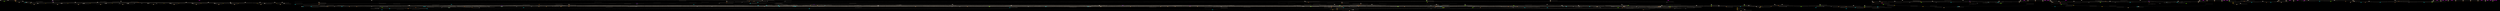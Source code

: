 digraph{
edge[color=antiquewhite]
bgcolor=black
dpi=300
0 [label="PUSH1", style=filled, color=antiquewhite]
1 [label="PUSH1", style=filled, color=antiquewhite]
2 [label="MSTORE", style=filled, color=chartreuse]
0 -> 2 [label="0000000000000000000000000000000000000000000000000000000000000060", fontcolor=antiquewhite]
1 -> 2 [label="0000000000000000000000000000000000000000000000000000000000000040", fontcolor=antiquewhite]
3 [label="CALLDATASIZE", style=filled, color=darksalmon]
4 [label="ISZERO", style=filled, color=goldenrod]
3 -> 4 [label="00000000000000000000000000000000000000000000000000000000000000a4", fontcolor=antiquewhite]
5 [label="PUSH2", style=filled, color=antiquewhite]
6 [label="JUMPI", style=filled, color=burlywood1]
4 -> 6 [label="0000000000000000000000000000000000000000000000000000000000000000", fontcolor=antiquewhite]
5 -> 6 [label="00000000000000000000000000000000000000000000000000000000000000f8", fontcolor=antiquewhite]
7 [label="PUSH1", style=filled, color=antiquewhite]
8 [label="CALLDATALOAD", style=filled, color=darkorchid4]
7 -> 8 [label="0000000000000000000000000000000000000000000000000000000000000000", fontcolor=antiquewhite]
9 [label="PUSH29", style=filled, color=antiquewhite]
10 [label="SWAP1", style=filled, color=darkturquoise]
8 -> 10 [label="b61d27f6000000000000000000000000b0d3e9f50b3985d58df44600071047ee", fontcolor=antiquewhite]
9 -> 10 [label="0000000100000000000000000000000000000000000000000000000000000000", fontcolor=antiquewhite]
11 [label="DIV", style=filled, color=chocolate3]
9 -> 11 [label="0000000100000000000000000000000000000000000000000000000000000000", fontcolor=antiquewhite]
8 -> 11 [label="b61d27f6000000000000000000000000b0d3e9f50b3985d58df44600071047ee", fontcolor=antiquewhite]
12 [label="DUP1", style=filled, color=dimgray]
11 -> 12 [label="00000000000000000000000000000000000000000000000000000000b61d27f6", fontcolor=antiquewhite]
13 [label="PUSH4", style=filled, color=antiquewhite]
14 [label="EQ", style=filled, color=gold4]
11 -> 14 [label="00000000000000000000000000000000000000000000000000000000b61d27f6", fontcolor=antiquewhite]
13 -> 14 [label="00000000000000000000000000000000000000000000000000000000173825d9", fontcolor=antiquewhite]
15 [label="PUSH2", style=filled, color=antiquewhite]
16 [label="JUMPI", style=filled, color=burlywood1]
14 -> 16 [label="0000000000000000000000000000000000000000000000000000000000000000", fontcolor=antiquewhite]
15 -> 16 [label="0000000000000000000000000000000000000000000000000000000000000160", fontcolor=antiquewhite]
17 [label="DUP1", style=filled, color=dimgray]
11 -> 17 [label="00000000000000000000000000000000000000000000000000000000b61d27f6", fontcolor=antiquewhite]
18 [label="PUSH4", style=filled, color=antiquewhite]
19 [label="EQ", style=filled, color=gold4]
11 -> 19 [label="00000000000000000000000000000000000000000000000000000000b61d27f6", fontcolor=antiquewhite]
18 -> 19 [label="000000000000000000000000000000000000000000000000000000002f54bf6e", fontcolor=antiquewhite]
20 [label="PUSH2", style=filled, color=antiquewhite]
21 [label="JUMPI", style=filled, color=burlywood1]
19 -> 21 [label="0000000000000000000000000000000000000000000000000000000000000000", fontcolor=antiquewhite]
20 -> 21 [label="0000000000000000000000000000000000000000000000000000000000000178", fontcolor=antiquewhite]
22 [label="DUP1", style=filled, color=dimgray]
11 -> 22 [label="00000000000000000000000000000000000000000000000000000000b61d27f6", fontcolor=antiquewhite]
23 [label="PUSH4", style=filled, color=antiquewhite]
24 [label="EQ", style=filled, color=gold4]
11 -> 24 [label="00000000000000000000000000000000000000000000000000000000b61d27f6", fontcolor=antiquewhite]
23 -> 24 [label="000000000000000000000000000000000000000000000000000000004123cb6b", fontcolor=antiquewhite]
25 [label="PUSH2", style=filled, color=antiquewhite]
26 [label="JUMPI", style=filled, color=burlywood1]
24 -> 26 [label="0000000000000000000000000000000000000000000000000000000000000000", fontcolor=antiquewhite]
25 -> 26 [label="00000000000000000000000000000000000000000000000000000000000001a4", fontcolor=antiquewhite]
27 [label="DUP1", style=filled, color=dimgray]
11 -> 27 [label="00000000000000000000000000000000000000000000000000000000b61d27f6", fontcolor=antiquewhite]
28 [label="PUSH4", style=filled, color=antiquewhite]
29 [label="EQ", style=filled, color=gold4]
11 -> 29 [label="00000000000000000000000000000000000000000000000000000000b61d27f6", fontcolor=antiquewhite]
28 -> 29 [label="0000000000000000000000000000000000000000000000000000000052375093", fontcolor=antiquewhite]
30 [label="PUSH2", style=filled, color=antiquewhite]
31 [label="JUMPI", style=filled, color=burlywood1]
29 -> 31 [label="0000000000000000000000000000000000000000000000000000000000000000", fontcolor=antiquewhite]
30 -> 31 [label="00000000000000000000000000000000000000000000000000000000000001c7", fontcolor=antiquewhite]
32 [label="DUP1", style=filled, color=dimgray]
11 -> 32 [label="00000000000000000000000000000000000000000000000000000000b61d27f6", fontcolor=antiquewhite]
33 [label="PUSH4", style=filled, color=antiquewhite]
34 [label="EQ", style=filled, color=gold4]
11 -> 34 [label="00000000000000000000000000000000000000000000000000000000b61d27f6", fontcolor=antiquewhite]
33 -> 34 [label="0000000000000000000000000000000000000000000000000000000054fd4d50", fontcolor=antiquewhite]
35 [label="PUSH2", style=filled, color=antiquewhite]
36 [label="JUMPI", style=filled, color=burlywood1]
34 -> 36 [label="0000000000000000000000000000000000000000000000000000000000000000", fontcolor=antiquewhite]
35 -> 36 [label="00000000000000000000000000000000000000000000000000000000000001ea", fontcolor=antiquewhite]
37 [label="DUP1", style=filled, color=dimgray]
11 -> 37 [label="00000000000000000000000000000000000000000000000000000000b61d27f6", fontcolor=antiquewhite]
38 [label="PUSH4", style=filled, color=antiquewhite]
39 [label="EQ", style=filled, color=gold4]
11 -> 39 [label="00000000000000000000000000000000000000000000000000000000b61d27f6", fontcolor=antiquewhite]
38 -> 39 [label="000000000000000000000000000000000000000000000000000000005c52c2f5", fontcolor=antiquewhite]
40 [label="PUSH2", style=filled, color=antiquewhite]
41 [label="JUMPI", style=filled, color=burlywood1]
39 -> 41 [label="0000000000000000000000000000000000000000000000000000000000000000", fontcolor=antiquewhite]
40 -> 41 [label="000000000000000000000000000000000000000000000000000000000000020d", fontcolor=antiquewhite]
42 [label="DUP1", style=filled, color=dimgray]
11 -> 42 [label="00000000000000000000000000000000000000000000000000000000b61d27f6", fontcolor=antiquewhite]
43 [label="PUSH4", style=filled, color=antiquewhite]
44 [label="EQ", style=filled, color=gold4]
11 -> 44 [label="00000000000000000000000000000000000000000000000000000000b61d27f6", fontcolor=antiquewhite]
43 -> 44 [label="00000000000000000000000000000000000000000000000000000000659010e7", fontcolor=antiquewhite]
45 [label="PUSH2", style=filled, color=antiquewhite]
46 [label="JUMPI", style=filled, color=burlywood1]
44 -> 46 [label="0000000000000000000000000000000000000000000000000000000000000000", fontcolor=antiquewhite]
45 -> 46 [label="000000000000000000000000000000000000000000000000000000000000021c", fontcolor=antiquewhite]
47 [label="DUP1", style=filled, color=dimgray]
11 -> 47 [label="00000000000000000000000000000000000000000000000000000000b61d27f6", fontcolor=antiquewhite]
48 [label="PUSH4", style=filled, color=antiquewhite]
49 [label="EQ", style=filled, color=gold4]
11 -> 49 [label="00000000000000000000000000000000000000000000000000000000b61d27f6", fontcolor=antiquewhite]
48 -> 49 [label="000000000000000000000000000000000000000000000000000000007065cb48", fontcolor=antiquewhite]
50 [label="PUSH2", style=filled, color=antiquewhite]
51 [label="JUMPI", style=filled, color=burlywood1]
49 -> 51 [label="0000000000000000000000000000000000000000000000000000000000000000", fontcolor=antiquewhite]
50 -> 51 [label="000000000000000000000000000000000000000000000000000000000000023f", fontcolor=antiquewhite]
52 [label="DUP1", style=filled, color=dimgray]
11 -> 52 [label="00000000000000000000000000000000000000000000000000000000b61d27f6", fontcolor=antiquewhite]
53 [label="PUSH4", style=filled, color=antiquewhite]
54 [label="EQ", style=filled, color=gold4]
11 -> 54 [label="00000000000000000000000000000000000000000000000000000000b61d27f6", fontcolor=antiquewhite]
53 -> 54 [label="00000000000000000000000000000000000000000000000000000000746c9171", fontcolor=antiquewhite]
55 [label="PUSH2", style=filled, color=antiquewhite]
56 [label="JUMPI", style=filled, color=burlywood1]
54 -> 56 [label="0000000000000000000000000000000000000000000000000000000000000000", fontcolor=antiquewhite]
55 -> 56 [label="0000000000000000000000000000000000000000000000000000000000000257", fontcolor=antiquewhite]
57 [label="DUP1", style=filled, color=dimgray]
11 -> 57 [label="00000000000000000000000000000000000000000000000000000000b61d27f6", fontcolor=antiquewhite]
58 [label="PUSH4", style=filled, color=antiquewhite]
59 [label="EQ", style=filled, color=gold4]
11 -> 59 [label="00000000000000000000000000000000000000000000000000000000b61d27f6", fontcolor=antiquewhite]
58 -> 59 [label="00000000000000000000000000000000000000000000000000000000797af627", fontcolor=antiquewhite]
60 [label="PUSH2", style=filled, color=antiquewhite]
61 [label="JUMPI", style=filled, color=burlywood1]
59 -> 61 [label="0000000000000000000000000000000000000000000000000000000000000000", fontcolor=antiquewhite]
60 -> 61 [label="000000000000000000000000000000000000000000000000000000000000027a", fontcolor=antiquewhite]
62 [label="DUP1", style=filled, color=dimgray]
11 -> 62 [label="00000000000000000000000000000000000000000000000000000000b61d27f6", fontcolor=antiquewhite]
63 [label="PUSH4", style=filled, color=antiquewhite]
64 [label="EQ", style=filled, color=gold4]
11 -> 64 [label="00000000000000000000000000000000000000000000000000000000b61d27f6", fontcolor=antiquewhite]
63 -> 64 [label="00000000000000000000000000000000000000000000000000000000b20d30a9", fontcolor=antiquewhite]
65 [label="PUSH2", style=filled, color=antiquewhite]
66 [label="JUMPI", style=filled, color=burlywood1]
64 -> 66 [label="0000000000000000000000000000000000000000000000000000000000000000", fontcolor=antiquewhite]
65 -> 66 [label="00000000000000000000000000000000000000000000000000000000000002a6", fontcolor=antiquewhite]
67 [label="DUP1", style=filled, color=dimgray]
11 -> 67 [label="00000000000000000000000000000000000000000000000000000000b61d27f6", fontcolor=antiquewhite]
68 [label="PUSH4", style=filled, color=antiquewhite]
69 [label="EQ", style=filled, color=gold4]
11 -> 69 [label="00000000000000000000000000000000000000000000000000000000b61d27f6", fontcolor=antiquewhite]
68 -> 69 [label="00000000000000000000000000000000000000000000000000000000b61d27f6", fontcolor=antiquewhite]
70 [label="PUSH2", style=filled, color=antiquewhite]
71 [label="JUMPI", style=filled, color=burlywood1]
69 -> 71 [label="0000000000000000000000000000000000000000000000000000000000000001", fontcolor=antiquewhite]
70 -> 71 [label="00000000000000000000000000000000000000000000000000000000000002be", fontcolor=antiquewhite]
72 [label="JUMPDEST", style=filled, color=magenta]
73 [label="PUSH2", style=filled, color=antiquewhite]
74 [label="PUSH1", style=filled, color=antiquewhite]
75 [label="DUP1", style=filled, color=dimgray]
74 -> 75 [label="0000000000000000000000000000000000000000000000000000000000000004", fontcolor=antiquewhite]
76 [label="DUP1", style=filled, color=dimgray]
74 -> 76 [label="0000000000000000000000000000000000000000000000000000000000000004", fontcolor=antiquewhite]
77 [label="CALLDATALOAD", style=filled, color=darkorchid4]
74 -> 77 [label="0000000000000000000000000000000000000000000000000000000000000004", fontcolor=antiquewhite]
78 [label="SWAP1", style=filled, color=darkturquoise]
74 -> 78 [label="0000000000000000000000000000000000000000000000000000000000000004", fontcolor=antiquewhite]
77 -> 78 [label="000000000000000000000000b0d3e9f50b3985d58df44600071047ee17ecb42e", fontcolor=antiquewhite]
79 [label="PUSH1", style=filled, color=antiquewhite]
80 [label="ADD", style=filled, color=chocolate]
74 -> 80 [label="0000000000000000000000000000000000000000000000000000000000000004", fontcolor=antiquewhite]
79 -> 80 [label="0000000000000000000000000000000000000000000000000000000000000020", fontcolor=antiquewhite]
81 [label="SWAP1", style=filled, color=darkturquoise]
77 -> 81 [label="000000000000000000000000b0d3e9f50b3985d58df44600071047ee17ecb42e", fontcolor=antiquewhite]
80 -> 81 [label="0000000000000000000000000000000000000000000000000000000000000024", fontcolor=antiquewhite]
82 [label="SWAP2", style=filled, color=darkturquoise]
74 -> 82 [label="0000000000000000000000000000000000000000000000000000000000000004", fontcolor=antiquewhite]
80 -> 82 [label="0000000000000000000000000000000000000000000000000000000000000024", fontcolor=antiquewhite]
77 -> 82 [label="000000000000000000000000b0d3e9f50b3985d58df44600071047ee17ecb42e", fontcolor=antiquewhite]
83 [label="SWAP1", style=filled, color=darkturquoise]
80 -> 83 [label="0000000000000000000000000000000000000000000000000000000000000024", fontcolor=antiquewhite]
74 -> 83 [label="0000000000000000000000000000000000000000000000000000000000000004", fontcolor=antiquewhite]
84 [label="DUP1", style=filled, color=dimgray]
80 -> 84 [label="0000000000000000000000000000000000000000000000000000000000000024", fontcolor=antiquewhite]
85 [label="CALLDATALOAD", style=filled, color=darkorchid4]
80 -> 85 [label="0000000000000000000000000000000000000000000000000000000000000024", fontcolor=antiquewhite]
86 [label="SWAP1", style=filled, color=darkturquoise]
80 -> 86 [label="0000000000000000000000000000000000000000000000000000000000000024", fontcolor=antiquewhite]
85 -> 86 [label="0000000000000000000000000000000000000000000000005b97e9081d940000", fontcolor=antiquewhite]
87 [label="PUSH1", style=filled, color=antiquewhite]
88 [label="ADD", style=filled, color=chocolate]
80 -> 88 [label="0000000000000000000000000000000000000000000000000000000000000024", fontcolor=antiquewhite]
87 -> 88 [label="0000000000000000000000000000000000000000000000000000000000000020", fontcolor=antiquewhite]
89 [label="SWAP1", style=filled, color=darkturquoise]
85 -> 89 [label="0000000000000000000000000000000000000000000000005b97e9081d940000", fontcolor=antiquewhite]
88 -> 89 [label="0000000000000000000000000000000000000000000000000000000000000044", fontcolor=antiquewhite]
90 [label="SWAP2", style=filled, color=darkturquoise]
74 -> 90 [label="0000000000000000000000000000000000000000000000000000000000000004", fontcolor=antiquewhite]
88 -> 90 [label="0000000000000000000000000000000000000000000000000000000000000044", fontcolor=antiquewhite]
85 -> 90 [label="0000000000000000000000000000000000000000000000005b97e9081d940000", fontcolor=antiquewhite]
91 [label="SWAP1", style=filled, color=darkturquoise]
88 -> 91 [label="0000000000000000000000000000000000000000000000000000000000000044", fontcolor=antiquewhite]
74 -> 91 [label="0000000000000000000000000000000000000000000000000000000000000004", fontcolor=antiquewhite]
92 [label="DUP1", style=filled, color=dimgray]
88 -> 92 [label="0000000000000000000000000000000000000000000000000000000000000044", fontcolor=antiquewhite]
93 [label="CALLDATALOAD", style=filled, color=darkorchid4]
88 -> 93 [label="0000000000000000000000000000000000000000000000000000000000000044", fontcolor=antiquewhite]
94 [label="SWAP1", style=filled, color=darkturquoise]
88 -> 94 [label="0000000000000000000000000000000000000000000000000000000000000044", fontcolor=antiquewhite]
93 -> 94 [label="0000000000000000000000000000000000000000000000000000000000000060", fontcolor=antiquewhite]
95 [label="PUSH1", style=filled, color=antiquewhite]
96 [label="ADD", style=filled, color=chocolate]
88 -> 96 [label="0000000000000000000000000000000000000000000000000000000000000044", fontcolor=antiquewhite]
95 -> 96 [label="0000000000000000000000000000000000000000000000000000000000000020", fontcolor=antiquewhite]
97 [label="SWAP1", style=filled, color=darkturquoise]
93 -> 97 [label="0000000000000000000000000000000000000000000000000000000000000060", fontcolor=antiquewhite]
96 -> 97 [label="0000000000000000000000000000000000000000000000000000000000000064", fontcolor=antiquewhite]
98 [label="DUP3", style=filled, color=dimgray]
74 -> 98 [label="0000000000000000000000000000000000000000000000000000000000000004", fontcolor=antiquewhite]
96 -> 98 [label="0000000000000000000000000000000000000000000000000000000000000064", fontcolor=antiquewhite]
93 -> 98 [label="0000000000000000000000000000000000000000000000000000000000000060", fontcolor=antiquewhite]
99 [label="ADD", style=filled, color=chocolate]
93 -> 99 [label="0000000000000000000000000000000000000000000000000000000000000060", fontcolor=antiquewhite]
74 -> 99 [label="0000000000000000000000000000000000000000000000000000000000000004", fontcolor=antiquewhite]
100 [label="DUP1", style=filled, color=dimgray]
99 -> 100 [label="0000000000000000000000000000000000000000000000000000000000000064", fontcolor=antiquewhite]
101 [label="CALLDATALOAD", style=filled, color=darkorchid4]
99 -> 101 [label="0000000000000000000000000000000000000000000000000000000000000064", fontcolor=antiquewhite]
102 [label="SWAP1", style=filled, color=darkturquoise]
99 -> 102 [label="0000000000000000000000000000000000000000000000000000000000000064", fontcolor=antiquewhite]
101 -> 102 [label="0000000000000000000000000000000000000000000000000000000000000000", fontcolor=antiquewhite]
103 [label="PUSH1", style=filled, color=antiquewhite]
104 [label="ADD", style=filled, color=chocolate]
99 -> 104 [label="0000000000000000000000000000000000000000000000000000000000000064", fontcolor=antiquewhite]
103 -> 104 [label="0000000000000000000000000000000000000000000000000000000000000020", fontcolor=antiquewhite]
105 [label="SWAP2", style=filled, color=darkturquoise]
96 -> 105 [label="0000000000000000000000000000000000000000000000000000000000000064", fontcolor=antiquewhite]
101 -> 105 [label="0000000000000000000000000000000000000000000000000000000000000000", fontcolor=antiquewhite]
104 -> 105 [label="0000000000000000000000000000000000000000000000000000000000000084", fontcolor=antiquewhite]
106 [label="SWAP1", style=filled, color=darkturquoise]
101 -> 106 [label="0000000000000000000000000000000000000000000000000000000000000000", fontcolor=antiquewhite]
96 -> 106 [label="0000000000000000000000000000000000000000000000000000000000000064", fontcolor=antiquewhite]
107 [label="SWAP2", style=filled, color=darkturquoise]
104 -> 107 [label="0000000000000000000000000000000000000000000000000000000000000084", fontcolor=antiquewhite]
96 -> 107 [label="0000000000000000000000000000000000000000000000000000000000000064", fontcolor=antiquewhite]
101 -> 107 [label="0000000000000000000000000000000000000000000000000000000000000000", fontcolor=antiquewhite]
108 [label="SWAP3", style=filled, color=darkturquoise]
74 -> 108 [label="0000000000000000000000000000000000000000000000000000000000000004", fontcolor=antiquewhite]
101 -> 108 [label="0000000000000000000000000000000000000000000000000000000000000000", fontcolor=antiquewhite]
96 -> 108 [label="0000000000000000000000000000000000000000000000000000000000000064", fontcolor=antiquewhite]
104 -> 108 [label="0000000000000000000000000000000000000000000000000000000000000084", fontcolor=antiquewhite]
109 [label="SWAP1", style=filled, color=darkturquoise]
96 -> 109 [label="0000000000000000000000000000000000000000000000000000000000000064", fontcolor=antiquewhite]
74 -> 109 [label="0000000000000000000000000000000000000000000000000000000000000004", fontcolor=antiquewhite]
110 [label="POP", style=filled, color=peru]
96 -> 110 [label="0000000000000000000000000000000000000000000000000000000000000064", fontcolor=antiquewhite]
111 [label="POP", style=filled, color=peru]
74 -> 111 [label="0000000000000000000000000000000000000000000000000000000000000004", fontcolor=antiquewhite]
112 [label="PUSH2", style=filled, color=antiquewhite]
113 [label="JUMP", style=filled, color=burlywood1]
112 -> 113 [label="0000000000000000000000000000000000000000000000000000000000000b9e", fontcolor=antiquewhite]
114 [label="JUMPDEST", style=filled, color=magenta]
115 [label="PUSH1", style=filled, color=antiquewhite]
116 [label="PUSH2", style=filled, color=antiquewhite]
117 [label="CALLER", style=filled, color=darkorchid2]
118 [label="PUSH2", style=filled, color=antiquewhite]
119 [label="JUMP", style=filled, color=burlywood1]
118 -> 119 [label="00000000000000000000000000000000000000000000000000000000000009a5", fontcolor=antiquewhite]
120 [label="JUMPDEST", style=filled, color=magenta]
121 [label="PUSH1", style=filled, color=antiquewhite]
122 [label="PUSH1", style=filled, color=antiquewhite]
123 [label="PUSH2", style=filled, color=antiquewhite]
124 [label="PUSH1", style=filled, color=antiquewhite]
125 [label="POP", style=filled, color=peru]
124 -> 125 [label="0000000000000000000000000000000000000000000000000000000000000000", fontcolor=antiquewhite]
126 [label="PUSH1", style=filled, color=antiquewhite]
127 [label="DUP5", style=filled, color=dimgray]
117 -> 127 [label="000000000000000000000000b0d3e9f50b3985d58df44600071047ee17ecb42e", fontcolor=antiquewhite]
121 -> 127 [label="0000000000000000000000000000000000000000000000000000000000000000", fontcolor=antiquewhite]
122 -> 127 [label="0000000000000000000000000000000000000000000000000000000000000000", fontcolor=antiquewhite]
123 -> 127 [label="0000000000000000000000000000000000000000000000000000000000000102", fontcolor=antiquewhite]
126 -> 127 [label="0000000000000000000000000000000000000000000000000000000000000000", fontcolor=antiquewhite]
128 [label="PUSH20", style=filled, color=antiquewhite]
129 [label="AND", style=filled, color=cadetblue]
117 -> 129 [label="000000000000000000000000b0d3e9f50b3985d58df44600071047ee17ecb42e", fontcolor=antiquewhite]
128 -> 129 [label="000000000000000000000000ffffffffffffffffffffffffffffffffffffffff", fontcolor=antiquewhite]
130 [label="DUP2", style=filled, color=dimgray]
126 -> 130 [label="0000000000000000000000000000000000000000000000000000000000000000", fontcolor=antiquewhite]
129 -> 130 [label="000000000000000000000000b0d3e9f50b3985d58df44600071047ee17ecb42e", fontcolor=antiquewhite]
131 [label="MSTORE", style=filled, color=chartreuse]
129 -> 131 [label="000000000000000000000000b0d3e9f50b3985d58df44600071047ee17ecb42e", fontcolor=antiquewhite]
126 -> 131 [label="0000000000000000000000000000000000000000000000000000000000000000", fontcolor=antiquewhite]
132 [label="PUSH1", style=filled, color=antiquewhite]
133 [label="ADD", style=filled, color=chocolate]
126 -> 133 [label="0000000000000000000000000000000000000000000000000000000000000000", fontcolor=antiquewhite]
132 -> 133 [label="0000000000000000000000000000000000000000000000000000000000000020", fontcolor=antiquewhite]
134 [label="SWAP1", style=filled, color=darkturquoise]
123 -> 134 [label="0000000000000000000000000000000000000000000000000000000000000102", fontcolor=antiquewhite]
133 -> 134 [label="0000000000000000000000000000000000000000000000000000000000000020", fontcolor=antiquewhite]
135 [label="DUP2", style=filled, color=dimgray]
133 -> 135 [label="0000000000000000000000000000000000000000000000000000000000000020", fontcolor=antiquewhite]
123 -> 135 [label="0000000000000000000000000000000000000000000000000000000000000102", fontcolor=antiquewhite]
136 [label="MSTORE", style=filled, color=chartreuse]
123 -> 136 [label="0000000000000000000000000000000000000000000000000000000000000102", fontcolor=antiquewhite]
133 -> 136 [label="0000000000000000000000000000000000000000000000000000000000000020", fontcolor=antiquewhite]
137 [label="PUSH1", style=filled, color=antiquewhite]
138 [label="ADD", style=filled, color=chocolate]
133 -> 138 [label="0000000000000000000000000000000000000000000000000000000000000020", fontcolor=antiquewhite]
137 -> 138 [label="0000000000000000000000000000000000000000000000000000000000000020", fontcolor=antiquewhite]
139 [label="PUSH1", style=filled, color=antiquewhite]
140 [label="SHA3", style=filled, color=deeppink]
138 -> 140 [label="0000000000000000000000000000000000000000000000000000000000000040", fontcolor=antiquewhite]
139 -> 140 [label="0000000000000000000000000000000000000000000000000000000000000000", fontcolor=antiquewhite]
141 [label="PUSH1", style=filled, color=antiquewhite]
142 [label="POP", style=filled, color=peru]
141 -> 142 [label="0000000000000000000000000000000000000000000000000000000000000000", fontcolor=antiquewhite]
143 [label="SLOAD", style=filled, color=chartreuse]
140 -> 143 [label="28da37de877623289c1655e8c14a526496e9b754ab70b6d92b2e4b43c7785294", fontcolor=antiquewhite]
144 [label="GT", style=filled, color=gold1]
122 -> 144 [label="0000000000000000000000000000000000000000000000000000000000000000", fontcolor=antiquewhite]
143 -> 144 [label="0000000000000000000000000000000000000000000000000000000000000002", fontcolor=antiquewhite]
145 [label="SWAP1", style=filled, color=darkturquoise]
121 -> 145 [label="0000000000000000000000000000000000000000000000000000000000000000", fontcolor=antiquewhite]
144 -> 145 [label="0000000000000000000000000000000000000000000000000000000000000001", fontcolor=antiquewhite]
146 [label="POP", style=filled, color=peru]
121 -> 146 [label="0000000000000000000000000000000000000000000000000000000000000000", fontcolor=antiquewhite]
147 [label="PUSH2", style=filled, color=antiquewhite]
148 [label="JUMP", style=filled, color=burlywood1]
147 -> 148 [label="00000000000000000000000000000000000000000000000000000000000009e2", fontcolor=antiquewhite]
149 [label="JUMPDEST", style=filled, color=magenta]
150 [label="SWAP2", style=filled, color=darkturquoise]
116 -> 150 [label="0000000000000000000000000000000000000000000000000000000000000ba9", fontcolor=antiquewhite]
117 -> 150 [label="000000000000000000000000b0d3e9f50b3985d58df44600071047ee17ecb42e", fontcolor=antiquewhite]
144 -> 150 [label="0000000000000000000000000000000000000000000000000000000000000001", fontcolor=antiquewhite]
151 [label="SWAP1", style=filled, color=darkturquoise]
117 -> 151 [label="000000000000000000000000b0d3e9f50b3985d58df44600071047ee17ecb42e", fontcolor=antiquewhite]
116 -> 151 [label="0000000000000000000000000000000000000000000000000000000000000ba9", fontcolor=antiquewhite]
152 [label="POP", style=filled, color=peru]
117 -> 152 [label="000000000000000000000000b0d3e9f50b3985d58df44600071047ee17ecb42e", fontcolor=antiquewhite]
153 [label="JUMP", style=filled, color=burlywood1]
116 -> 153 [label="0000000000000000000000000000000000000000000000000000000000000ba9", fontcolor=antiquewhite]
154 [label="JUMPDEST", style=filled, color=magenta]
155 [label="ISZERO", style=filled, color=goldenrod]
144 -> 155 [label="0000000000000000000000000000000000000000000000000000000000000001", fontcolor=antiquewhite]
156 [label="PUSH2", style=filled, color=antiquewhite]
157 [label="JUMPI", style=filled, color=burlywood1]
155 -> 157 [label="0000000000000000000000000000000000000000000000000000000000000000", fontcolor=antiquewhite]
156 -> 157 [label="0000000000000000000000000000000000000000000000000000000000000f05", fontcolor=antiquewhite]
158 [label="PUSH2", style=filled, color=antiquewhite]
159 [label="DUP5", style=filled, color=dimgray]
85 -> 159 [label="0000000000000000000000000000000000000000000000005b97e9081d940000", fontcolor=antiquewhite]
104 -> 159 [label="0000000000000000000000000000000000000000000000000000000000000084", fontcolor=antiquewhite]
101 -> 159 [label="0000000000000000000000000000000000000000000000000000000000000000", fontcolor=antiquewhite]
115 -> 159 [label="0000000000000000000000000000000000000000000000000000000000000000", fontcolor=antiquewhite]
158 -> 159 [label="0000000000000000000000000000000000000000000000000000000000000bb7", fontcolor=antiquewhite]
160 [label="PUSH2", style=filled, color=antiquewhite]
161 [label="JUMP", style=filled, color=burlywood1]
160 -> 161 [label="00000000000000000000000000000000000000000000000000000000000016d7", fontcolor=antiquewhite]
162 [label="JUMPDEST", style=filled, color=magenta]
163 [label="PUSH1", style=filled, color=antiquewhite]
164 [label="PUSH2", style=filled, color=antiquewhite]
165 [label="CALLER", style=filled, color=darkorchid2]
166 [label="PUSH2", style=filled, color=antiquewhite]
167 [label="JUMP", style=filled, color=burlywood1]
166 -> 167 [label="00000000000000000000000000000000000000000000000000000000000009a5", fontcolor=antiquewhite]
168 [label="JUMPDEST", style=filled, color=magenta]
169 [label="PUSH1", style=filled, color=antiquewhite]
170 [label="PUSH1", style=filled, color=antiquewhite]
171 [label="PUSH2", style=filled, color=antiquewhite]
172 [label="PUSH1", style=filled, color=antiquewhite]
173 [label="POP", style=filled, color=peru]
172 -> 173 [label="0000000000000000000000000000000000000000000000000000000000000000", fontcolor=antiquewhite]
174 [label="PUSH1", style=filled, color=antiquewhite]
175 [label="DUP5", style=filled, color=dimgray]
165 -> 175 [label="000000000000000000000000b0d3e9f50b3985d58df44600071047ee17ecb42e", fontcolor=antiquewhite]
169 -> 175 [label="0000000000000000000000000000000000000000000000000000000000000000", fontcolor=antiquewhite]
170 -> 175 [label="0000000000000000000000000000000000000000000000000000000000000000", fontcolor=antiquewhite]
171 -> 175 [label="0000000000000000000000000000000000000000000000000000000000000102", fontcolor=antiquewhite]
174 -> 175 [label="0000000000000000000000000000000000000000000000000000000000000000", fontcolor=antiquewhite]
176 [label="PUSH20", style=filled, color=antiquewhite]
177 [label="AND", style=filled, color=cadetblue]
165 -> 177 [label="000000000000000000000000b0d3e9f50b3985d58df44600071047ee17ecb42e", fontcolor=antiquewhite]
176 -> 177 [label="000000000000000000000000ffffffffffffffffffffffffffffffffffffffff", fontcolor=antiquewhite]
178 [label="DUP2", style=filled, color=dimgray]
174 -> 178 [label="0000000000000000000000000000000000000000000000000000000000000000", fontcolor=antiquewhite]
177 -> 178 [label="000000000000000000000000b0d3e9f50b3985d58df44600071047ee17ecb42e", fontcolor=antiquewhite]
179 [label="MSTORE", style=filled, color=chartreuse]
177 -> 179 [label="000000000000000000000000b0d3e9f50b3985d58df44600071047ee17ecb42e", fontcolor=antiquewhite]
174 -> 179 [label="0000000000000000000000000000000000000000000000000000000000000000", fontcolor=antiquewhite]
180 [label="PUSH1", style=filled, color=antiquewhite]
181 [label="ADD", style=filled, color=chocolate]
174 -> 181 [label="0000000000000000000000000000000000000000000000000000000000000000", fontcolor=antiquewhite]
180 -> 181 [label="0000000000000000000000000000000000000000000000000000000000000020", fontcolor=antiquewhite]
182 [label="SWAP1", style=filled, color=darkturquoise]
171 -> 182 [label="0000000000000000000000000000000000000000000000000000000000000102", fontcolor=antiquewhite]
181 -> 182 [label="0000000000000000000000000000000000000000000000000000000000000020", fontcolor=antiquewhite]
183 [label="DUP2", style=filled, color=dimgray]
181 -> 183 [label="0000000000000000000000000000000000000000000000000000000000000020", fontcolor=antiquewhite]
171 -> 183 [label="0000000000000000000000000000000000000000000000000000000000000102", fontcolor=antiquewhite]
184 [label="MSTORE", style=filled, color=chartreuse]
171 -> 184 [label="0000000000000000000000000000000000000000000000000000000000000102", fontcolor=antiquewhite]
181 -> 184 [label="0000000000000000000000000000000000000000000000000000000000000020", fontcolor=antiquewhite]
185 [label="PUSH1", style=filled, color=antiquewhite]
186 [label="ADD", style=filled, color=chocolate]
181 -> 186 [label="0000000000000000000000000000000000000000000000000000000000000020", fontcolor=antiquewhite]
185 -> 186 [label="0000000000000000000000000000000000000000000000000000000000000020", fontcolor=antiquewhite]
187 [label="PUSH1", style=filled, color=antiquewhite]
188 [label="SHA3", style=filled, color=deeppink]
186 -> 188 [label="0000000000000000000000000000000000000000000000000000000000000040", fontcolor=antiquewhite]
187 -> 188 [label="0000000000000000000000000000000000000000000000000000000000000000", fontcolor=antiquewhite]
189 [label="PUSH1", style=filled, color=antiquewhite]
190 [label="POP", style=filled, color=peru]
189 -> 190 [label="0000000000000000000000000000000000000000000000000000000000000000", fontcolor=antiquewhite]
191 [label="SLOAD", style=filled, color=chartreuse]
188 -> 191 [label="28da37de877623289c1655e8c14a526496e9b754ab70b6d92b2e4b43c7785294", fontcolor=antiquewhite]
192 [label="GT", style=filled, color=gold1]
170 -> 192 [label="0000000000000000000000000000000000000000000000000000000000000000", fontcolor=antiquewhite]
191 -> 192 [label="0000000000000000000000000000000000000000000000000000000000000002", fontcolor=antiquewhite]
193 [label="SWAP1", style=filled, color=darkturquoise]
169 -> 193 [label="0000000000000000000000000000000000000000000000000000000000000000", fontcolor=antiquewhite]
192 -> 193 [label="0000000000000000000000000000000000000000000000000000000000000001", fontcolor=antiquewhite]
194 [label="POP", style=filled, color=peru]
169 -> 194 [label="0000000000000000000000000000000000000000000000000000000000000000", fontcolor=antiquewhite]
195 [label="PUSH2", style=filled, color=antiquewhite]
196 [label="JUMP", style=filled, color=burlywood1]
195 -> 196 [label="00000000000000000000000000000000000000000000000000000000000009e2", fontcolor=antiquewhite]
197 [label="JUMPDEST", style=filled, color=magenta]
198 [label="SWAP2", style=filled, color=darkturquoise]
164 -> 198 [label="00000000000000000000000000000000000000000000000000000000000016e2", fontcolor=antiquewhite]
165 -> 198 [label="000000000000000000000000b0d3e9f50b3985d58df44600071047ee17ecb42e", fontcolor=antiquewhite]
192 -> 198 [label="0000000000000000000000000000000000000000000000000000000000000001", fontcolor=antiquewhite]
199 [label="SWAP1", style=filled, color=darkturquoise]
165 -> 199 [label="000000000000000000000000b0d3e9f50b3985d58df44600071047ee17ecb42e", fontcolor=antiquewhite]
164 -> 199 [label="00000000000000000000000000000000000000000000000000000000000016e2", fontcolor=antiquewhite]
200 [label="POP", style=filled, color=peru]
165 -> 200 [label="000000000000000000000000b0d3e9f50b3985d58df44600071047ee17ecb42e", fontcolor=antiquewhite]
201 [label="JUMP", style=filled, color=burlywood1]
164 -> 201 [label="00000000000000000000000000000000000000000000000000000000000016e2", fontcolor=antiquewhite]
202 [label="JUMPDEST", style=filled, color=magenta]
203 [label="ISZERO", style=filled, color=goldenrod]
192 -> 203 [label="0000000000000000000000000000000000000000000000000000000000000001", fontcolor=antiquewhite]
204 [label="PUSH2", style=filled, color=antiquewhite]
205 [label="JUMPI", style=filled, color=burlywood1]
203 -> 205 [label="0000000000000000000000000000000000000000000000000000000000000000", fontcolor=antiquewhite]
204 -> 205 [label="0000000000000000000000000000000000000000000000000000000000001771", fontcolor=antiquewhite]
206 [label="PUSH2", style=filled, color=antiquewhite]
207 [label="PUSH1", style=filled, color=antiquewhite]
208 [label="POP", style=filled, color=peru]
207 -> 208 [label="0000000000000000000000000000000000000000000000000000000000000000", fontcolor=antiquewhite]
209 [label="SLOAD", style=filled, color=chartreuse]
206 -> 209 [label="0000000000000000000000000000000000000000000000000000000000000107", fontcolor=antiquewhite]
210 [label="PUSH2", style=filled, color=antiquewhite]
211 [label="PUSH2", style=filled, color=antiquewhite]
212 [label="JUMP", style=filled, color=burlywood1]
211 -> 212 [label="0000000000000000000000000000000000000000000000000000000000001980", fontcolor=antiquewhite]
213 [label="JUMPDEST", style=filled, color=magenta]
214 [label="PUSH1", style=filled, color=antiquewhite]
215 [label="PUSH3", style=filled, color=antiquewhite]
216 [label="TIMESTAMP", style=filled, color=undefined]
217 [label="DIV", style=filled, color=chocolate3]
215 -> 217 [label="0000000000000000000000000000000000000000000000000000000000015180", fontcolor=antiquewhite]
216 -> 217 [label="00000000000000000000000000000000000000000000000000000000592c57a8", fontcolor=antiquewhite]
218 [label="SWAP1", style=filled, color=darkturquoise]
214 -> 218 [label="0000000000000000000000000000000000000000000000000000000000000000", fontcolor=antiquewhite]
217 -> 218 [label="00000000000000000000000000000000000000000000000000000000000043a3", fontcolor=antiquewhite]
219 [label="POP", style=filled, color=peru]
214 -> 219 [label="0000000000000000000000000000000000000000000000000000000000000000", fontcolor=antiquewhite]
220 [label="PUSH2", style=filled, color=antiquewhite]
221 [label="JUMP", style=filled, color=burlywood1]
220 -> 221 [label="000000000000000000000000000000000000000000000000000000000000198f", fontcolor=antiquewhite]
222 [label="JUMPDEST", style=filled, color=magenta]
223 [label="SWAP1", style=filled, color=darkturquoise]
210 -> 223 [label="00000000000000000000000000000000000000000000000000000000000016f6", fontcolor=antiquewhite]
217 -> 223 [label="00000000000000000000000000000000000000000000000000000000000043a3", fontcolor=antiquewhite]
224 [label="JUMP", style=filled, color=burlywood1]
210 -> 224 [label="00000000000000000000000000000000000000000000000000000000000016f6", fontcolor=antiquewhite]
225 [label="JUMPDEST", style=filled, color=magenta]
226 [label="GT", style=filled, color=gold1]
209 -> 226 [label="00000000000000000000000000000000000000000000000000000000000043a2", fontcolor=antiquewhite]
217 -> 226 [label="00000000000000000000000000000000000000000000000000000000000043a3", fontcolor=antiquewhite]
227 [label="ISZERO", style=filled, color=goldenrod]
226 -> 227 [label="0000000000000000000000000000000000000000000000000000000000000001", fontcolor=antiquewhite]
228 [label="PUSH2", style=filled, color=antiquewhite]
229 [label="JUMPI", style=filled, color=burlywood1]
227 -> 229 [label="0000000000000000000000000000000000000000000000000000000000000000", fontcolor=antiquewhite]
228 -> 229 [label="000000000000000000000000000000000000000000000000000000000000171b", fontcolor=antiquewhite]
230 [label="PUSH1", style=filled, color=antiquewhite]
231 [label="PUSH2", style=filled, color=antiquewhite]
232 [label="PUSH1", style=filled, color=antiquewhite]
233 [label="POP", style=filled, color=peru]
232 -> 233 [label="0000000000000000000000000000000000000000000000000000000000000000", fontcolor=antiquewhite]
234 [label="DUP2", style=filled, color=dimgray]
230 -> 234 [label="0000000000000000000000000000000000000000000000000000000000000000", fontcolor=antiquewhite]
231 -> 234 [label="0000000000000000000000000000000000000000000000000000000000000106", fontcolor=antiquewhite]
235 [label="SWAP1", style=filled, color=darkturquoise]
231 -> 235 [label="0000000000000000000000000000000000000000000000000000000000000106", fontcolor=antiquewhite]
230 -> 235 [label="0000000000000000000000000000000000000000000000000000000000000000", fontcolor=antiquewhite]
236 [label="SSTORE", style=filled, color=chartreuse]
230 -> 236 [label="0000000000000000000000000000000000000000000000000000000000000000", fontcolor=antiquewhite]
231 -> 236 [label="0000000000000000000000000000000000000000000000000000000000000106", fontcolor=antiquewhite]
237 [label="POP", style=filled, color=peru]
230 -> 237 [label="0000000000000000000000000000000000000000000000000000000000000000", fontcolor=antiquewhite]
238 [label="PUSH2", style=filled, color=antiquewhite]
239 [label="PUSH2", style=filled, color=antiquewhite]
240 [label="JUMP", style=filled, color=burlywood1]
239 -> 240 [label="0000000000000000000000000000000000000000000000000000000000001980", fontcolor=antiquewhite]
241 [label="JUMPDEST", style=filled, color=magenta]
242 [label="PUSH1", style=filled, color=antiquewhite]
243 [label="PUSH3", style=filled, color=antiquewhite]
244 [label="TIMESTAMP", style=filled, color=undefined]
245 [label="DIV", style=filled, color=chocolate3]
243 -> 245 [label="0000000000000000000000000000000000000000000000000000000000015180", fontcolor=antiquewhite]
244 -> 245 [label="00000000000000000000000000000000000000000000000000000000592c57a8", fontcolor=antiquewhite]
246 [label="SWAP1", style=filled, color=darkturquoise]
242 -> 246 [label="0000000000000000000000000000000000000000000000000000000000000000", fontcolor=antiquewhite]
245 -> 246 [label="00000000000000000000000000000000000000000000000000000000000043a3", fontcolor=antiquewhite]
247 [label="POP", style=filled, color=peru]
242 -> 247 [label="0000000000000000000000000000000000000000000000000000000000000000", fontcolor=antiquewhite]
248 [label="PUSH2", style=filled, color=antiquewhite]
249 [label="JUMP", style=filled, color=burlywood1]
248 -> 249 [label="000000000000000000000000000000000000000000000000000000000000198f", fontcolor=antiquewhite]
250 [label="JUMPDEST", style=filled, color=magenta]
251 [label="SWAP1", style=filled, color=darkturquoise]
238 -> 251 [label="0000000000000000000000000000000000000000000000000000000000001710", fontcolor=antiquewhite]
245 -> 251 [label="00000000000000000000000000000000000000000000000000000000000043a3", fontcolor=antiquewhite]
252 [label="JUMP", style=filled, color=burlywood1]
238 -> 252 [label="0000000000000000000000000000000000000000000000000000000000001710", fontcolor=antiquewhite]
253 [label="JUMPDEST", style=filled, color=magenta]
254 [label="PUSH2", style=filled, color=antiquewhite]
255 [label="PUSH1", style=filled, color=antiquewhite]
256 [label="POP", style=filled, color=peru]
255 -> 256 [label="0000000000000000000000000000000000000000000000000000000000000000", fontcolor=antiquewhite]
257 [label="DUP2", style=filled, color=dimgray]
245 -> 257 [label="00000000000000000000000000000000000000000000000000000000000043a3", fontcolor=antiquewhite]
254 -> 257 [label="0000000000000000000000000000000000000000000000000000000000000107", fontcolor=antiquewhite]
258 [label="SWAP1", style=filled, color=darkturquoise]
254 -> 258 [label="0000000000000000000000000000000000000000000000000000000000000107", fontcolor=antiquewhite]
245 -> 258 [label="00000000000000000000000000000000000000000000000000000000000043a3", fontcolor=antiquewhite]
259 [label="SSTORE", style=filled, color=chartreuse]
245 -> 259 [label="00000000000000000000000000000000000000000000000000000000000043a3", fontcolor=antiquewhite]
254 -> 259 [label="0000000000000000000000000000000000000000000000000000000000000107", fontcolor=antiquewhite]
260 [label="POP", style=filled, color=peru]
245 -> 260 [label="00000000000000000000000000000000000000000000000000000000000043a3", fontcolor=antiquewhite]
261 [label="JUMPDEST", style=filled, color=magenta]
262 [label="PUSH2", style=filled, color=antiquewhite]
263 [label="PUSH1", style=filled, color=antiquewhite]
264 [label="POP", style=filled, color=peru]
263 -> 264 [label="0000000000000000000000000000000000000000000000000000000000000000", fontcolor=antiquewhite]
265 [label="SLOAD", style=filled, color=chartreuse]
262 -> 265 [label="0000000000000000000000000000000000000000000000000000000000000106", fontcolor=antiquewhite]
266 [label="DUP3", style=filled, color=dimgray]
85 -> 266 [label="0000000000000000000000000000000000000000000000005b97e9081d940000", fontcolor=antiquewhite]
163 -> 266 [label="0000000000000000000000000000000000000000000000000000000000000000", fontcolor=antiquewhite]
265 -> 266 [label="0000000000000000000000000000000000000000000000000000000000000000", fontcolor=antiquewhite]
267 [label="PUSH2", style=filled, color=antiquewhite]
268 [label="PUSH1", style=filled, color=antiquewhite]
269 [label="POP", style=filled, color=peru]
268 -> 269 [label="0000000000000000000000000000000000000000000000000000000000000000", fontcolor=antiquewhite]
270 [label="SLOAD", style=filled, color=chartreuse]
267 -> 270 [label="0000000000000000000000000000000000000000000000000000000000000106", fontcolor=antiquewhite]
271 [label="ADD", style=filled, color=chocolate]
85 -> 271 [label="0000000000000000000000000000000000000000000000005b97e9081d940000", fontcolor=antiquewhite]
270 -> 271 [label="0000000000000000000000000000000000000000000000000000000000000000", fontcolor=antiquewhite]
272 [label="LT", style=filled, color=gold]
265 -> 272 [label="0000000000000000000000000000000000000000000000000000000000000000", fontcolor=antiquewhite]
271 -> 272 [label="0000000000000000000000000000000000000000000000005b97e9081d940000", fontcolor=antiquewhite]
273 [label="ISZERO", style=filled, color=goldenrod]
272 -> 273 [label="0000000000000000000000000000000000000000000000000000000000000000", fontcolor=antiquewhite]
274 [label="DUP1", style=filled, color=dimgray]
273 -> 274 [label="0000000000000000000000000000000000000000000000000000000000000001", fontcolor=antiquewhite]
275 [label="ISZERO", style=filled, color=goldenrod]
273 -> 275 [label="0000000000000000000000000000000000000000000000000000000000000001", fontcolor=antiquewhite]
276 [label="PUSH2", style=filled, color=antiquewhite]
277 [label="JUMPI", style=filled, color=burlywood1]
275 -> 277 [label="0000000000000000000000000000000000000000000000000000000000000000", fontcolor=antiquewhite]
276 -> 277 [label="0000000000000000000000000000000000000000000000000000000000001747", fontcolor=antiquewhite]
278 [label="POP", style=filled, color=peru]
273 -> 278 [label="0000000000000000000000000000000000000000000000000000000000000001", fontcolor=antiquewhite]
279 [label="PUSH2", style=filled, color=antiquewhite]
280 [label="PUSH1", style=filled, color=antiquewhite]
281 [label="POP", style=filled, color=peru]
280 -> 281 [label="0000000000000000000000000000000000000000000000000000000000000000", fontcolor=antiquewhite]
282 [label="SLOAD", style=filled, color=chartreuse]
279 -> 282 [label="0000000000000000000000000000000000000000000000000000000000000105", fontcolor=antiquewhite]
283 [label="DUP3", style=filled, color=dimgray]
85 -> 283 [label="0000000000000000000000000000000000000000000000005b97e9081d940000", fontcolor=antiquewhite]
163 -> 283 [label="0000000000000000000000000000000000000000000000000000000000000000", fontcolor=antiquewhite]
282 -> 283 [label="00000000000000000000000000000000000000000052b7d2dcc80cd2e4000000", fontcolor=antiquewhite]
284 [label="PUSH2", style=filled, color=antiquewhite]
285 [label="PUSH1", style=filled, color=antiquewhite]
286 [label="POP", style=filled, color=peru]
285 -> 286 [label="0000000000000000000000000000000000000000000000000000000000000000", fontcolor=antiquewhite]
287 [label="SLOAD", style=filled, color=chartreuse]
284 -> 287 [label="0000000000000000000000000000000000000000000000000000000000000106", fontcolor=antiquewhite]
288 [label="ADD", style=filled, color=chocolate]
85 -> 288 [label="0000000000000000000000000000000000000000000000005b97e9081d940000", fontcolor=antiquewhite]
287 -> 288 [label="0000000000000000000000000000000000000000000000000000000000000000", fontcolor=antiquewhite]
289 [label="GT", style=filled, color=gold1]
282 -> 289 [label="00000000000000000000000000000000000000000052b7d2dcc80cd2e4000000", fontcolor=antiquewhite]
288 -> 289 [label="0000000000000000000000000000000000000000000000005b97e9081d940000", fontcolor=antiquewhite]
290 [label="ISZERO", style=filled, color=goldenrod]
289 -> 290 [label="0000000000000000000000000000000000000000000000000000000000000000", fontcolor=antiquewhite]
291 [label="JUMPDEST", style=filled, color=magenta]
292 [label="ISZERO", style=filled, color=goldenrod]
290 -> 292 [label="0000000000000000000000000000000000000000000000000000000000000001", fontcolor=antiquewhite]
293 [label="PUSH2", style=filled, color=antiquewhite]
294 [label="JUMPI", style=filled, color=burlywood1]
292 -> 294 [label="0000000000000000000000000000000000000000000000000000000000000000", fontcolor=antiquewhite]
293 -> 294 [label="0000000000000000000000000000000000000000000000000000000000001768", fontcolor=antiquewhite]
295 [label="DUP2", style=filled, color=dimgray]
85 -> 295 [label="0000000000000000000000000000000000000000000000005b97e9081d940000", fontcolor=antiquewhite]
163 -> 295 [label="0000000000000000000000000000000000000000000000000000000000000000", fontcolor=antiquewhite]
296 [label="PUSH2", style=filled, color=antiquewhite]
297 [label="PUSH1", style=filled, color=antiquewhite]
298 [label="DUP3", style=filled, color=dimgray]
85 -> 298 [label="0000000000000000000000000000000000000000000000005b97e9081d940000", fontcolor=antiquewhite]
296 -> 298 [label="0000000000000000000000000000000000000000000000000000000000000106", fontcolor=antiquewhite]
297 -> 298 [label="0000000000000000000000000000000000000000000000000000000000000000", fontcolor=antiquewhite]
299 [label="DUP3", style=filled, color=dimgray]
296 -> 299 [label="0000000000000000000000000000000000000000000000000000000000000106", fontcolor=antiquewhite]
297 -> 299 [label="0000000000000000000000000000000000000000000000000000000000000000", fontcolor=antiquewhite]
85 -> 299 [label="0000000000000000000000000000000000000000000000005b97e9081d940000", fontcolor=antiquewhite]
300 [label="DUP3", style=filled, color=dimgray]
297 -> 300 [label="0000000000000000000000000000000000000000000000000000000000000000", fontcolor=antiquewhite]
85 -> 300 [label="0000000000000000000000000000000000000000000000005b97e9081d940000", fontcolor=antiquewhite]
296 -> 300 [label="0000000000000000000000000000000000000000000000000000000000000106", fontcolor=antiquewhite]
301 [label="POP", style=filled, color=peru]
297 -> 301 [label="0000000000000000000000000000000000000000000000000000000000000000", fontcolor=antiquewhite]
302 [label="SLOAD", style=filled, color=chartreuse]
296 -> 302 [label="0000000000000000000000000000000000000000000000000000000000000106", fontcolor=antiquewhite]
303 [label="ADD", style=filled, color=chocolate]
85 -> 303 [label="0000000000000000000000000000000000000000000000005b97e9081d940000", fontcolor=antiquewhite]
302 -> 303 [label="0000000000000000000000000000000000000000000000000000000000000000", fontcolor=antiquewhite]
304 [label="SWAP3", style=filled, color=darkturquoise]
85 -> 304 [label="0000000000000000000000000000000000000000000000005b97e9081d940000", fontcolor=antiquewhite]
296 -> 304 [label="0000000000000000000000000000000000000000000000000000000000000106", fontcolor=antiquewhite]
297 -> 304 [label="0000000000000000000000000000000000000000000000000000000000000000", fontcolor=antiquewhite]
303 -> 304 [label="0000000000000000000000000000000000000000000000005b97e9081d940000", fontcolor=antiquewhite]
305 [label="POP", style=filled, color=peru]
85 -> 305 [label="0000000000000000000000000000000000000000000000005b97e9081d940000", fontcolor=antiquewhite]
306 [label="POP", style=filled, color=peru]
297 -> 306 [label="0000000000000000000000000000000000000000000000000000000000000000", fontcolor=antiquewhite]
307 [label="DUP2", style=filled, color=dimgray]
303 -> 307 [label="0000000000000000000000000000000000000000000000005b97e9081d940000", fontcolor=antiquewhite]
296 -> 307 [label="0000000000000000000000000000000000000000000000000000000000000106", fontcolor=antiquewhite]
308 [label="SWAP1", style=filled, color=darkturquoise]
296 -> 308 [label="0000000000000000000000000000000000000000000000000000000000000106", fontcolor=antiquewhite]
303 -> 308 [label="0000000000000000000000000000000000000000000000005b97e9081d940000", fontcolor=antiquewhite]
309 [label="SSTORE", style=filled, color=chartreuse]
303 -> 309 [label="0000000000000000000000000000000000000000000000005b97e9081d940000", fontcolor=antiquewhite]
296 -> 309 [label="0000000000000000000000000000000000000000000000000000000000000106", fontcolor=antiquewhite]
310 [label="POP", style=filled, color=peru]
303 -> 310 [label="0000000000000000000000000000000000000000000000005b97e9081d940000", fontcolor=antiquewhite]
311 [label="PUSH1", style=filled, color=antiquewhite]
312 [label="SWAP1", style=filled, color=darkturquoise]
163 -> 312 [label="0000000000000000000000000000000000000000000000000000000000000000", fontcolor=antiquewhite]
311 -> 312 [label="0000000000000000000000000000000000000000000000000000000000000001", fontcolor=antiquewhite]
313 [label="POP", style=filled, color=peru]
163 -> 313 [label="0000000000000000000000000000000000000000000000000000000000000000", fontcolor=antiquewhite]
314 [label="PUSH2", style=filled, color=antiquewhite]
315 [label="JUMP", style=filled, color=burlywood1]
314 -> 315 [label="0000000000000000000000000000000000000000000000000000000000001772", fontcolor=antiquewhite]
316 [label="JUMPDEST", style=filled, color=magenta]
317 [label="SWAP2", style=filled, color=darkturquoise]
158 -> 317 [label="0000000000000000000000000000000000000000000000000000000000000bb7", fontcolor=antiquewhite]
85 -> 317 [label="0000000000000000000000000000000000000000000000005b97e9081d940000", fontcolor=antiquewhite]
311 -> 317 [label="0000000000000000000000000000000000000000000000000000000000000001", fontcolor=antiquewhite]
318 [label="SWAP1", style=filled, color=darkturquoise]
85 -> 318 [label="0000000000000000000000000000000000000000000000005b97e9081d940000", fontcolor=antiquewhite]
158 -> 318 [label="0000000000000000000000000000000000000000000000000000000000000bb7", fontcolor=antiquewhite]
319 [label="POP", style=filled, color=peru]
85 -> 319 [label="0000000000000000000000000000000000000000000000005b97e9081d940000", fontcolor=antiquewhite]
320 [label="JUMP", style=filled, color=burlywood1]
158 -> 320 [label="0000000000000000000000000000000000000000000000000000000000000bb7", fontcolor=antiquewhite]
321 [label="JUMPDEST", style=filled, color=magenta]
322 [label="ISZERO", style=filled, color=goldenrod]
311 -> 322 [label="0000000000000000000000000000000000000000000000000000000000000001", fontcolor=antiquewhite]
323 [label="PUSH2", style=filled, color=antiquewhite]
324 [label="JUMPI", style=filled, color=burlywood1]
322 -> 324 [label="0000000000000000000000000000000000000000000000000000000000000000", fontcolor=antiquewhite]
323 -> 324 [label="0000000000000000000000000000000000000000000000000000000000000ca0", fontcolor=antiquewhite]
325 [label="PUSH32", style=filled, color=antiquewhite]
326 [label="CALLER", style=filled, color=darkorchid2]
327 [label="DUP6", style=filled, color=dimgray]
85 -> 327 [label="0000000000000000000000000000000000000000000000005b97e9081d940000", fontcolor=antiquewhite]
104 -> 327 [label="0000000000000000000000000000000000000000000000000000000000000084", fontcolor=antiquewhite]
101 -> 327 [label="0000000000000000000000000000000000000000000000000000000000000000", fontcolor=antiquewhite]
115 -> 327 [label="0000000000000000000000000000000000000000000000000000000000000000", fontcolor=antiquewhite]
325 -> 327 [label="92ca3a80853e6663fa31fa10b99225f18d4902939b4c53a9caae9043f6efd004", fontcolor=antiquewhite]
326 -> 327 [label="000000000000000000000000b0d3e9f50b3985d58df44600071047ee17ecb42e", fontcolor=antiquewhite]
328 [label="DUP8", style=filled, color=dimgray]
77 -> 328 [label="000000000000000000000000b0d3e9f50b3985d58df44600071047ee17ecb42e", fontcolor=antiquewhite]
85 -> 328 [label="0000000000000000000000000000000000000000000000005b97e9081d940000", fontcolor=antiquewhite]
104 -> 328 [label="0000000000000000000000000000000000000000000000000000000000000084", fontcolor=antiquewhite]
101 -> 328 [label="0000000000000000000000000000000000000000000000000000000000000000", fontcolor=antiquewhite]
115 -> 328 [label="0000000000000000000000000000000000000000000000000000000000000000", fontcolor=antiquewhite]
325 -> 328 [label="92ca3a80853e6663fa31fa10b99225f18d4902939b4c53a9caae9043f6efd004", fontcolor=antiquewhite]
326 -> 328 [label="000000000000000000000000b0d3e9f50b3985d58df44600071047ee17ecb42e", fontcolor=antiquewhite]
85 -> 328 [label="0000000000000000000000000000000000000000000000005b97e9081d940000", fontcolor=antiquewhite]
329 [label="DUP7", style=filled, color=dimgray]
104 -> 329 [label="0000000000000000000000000000000000000000000000000000000000000084", fontcolor=antiquewhite]
101 -> 329 [label="0000000000000000000000000000000000000000000000000000000000000000", fontcolor=antiquewhite]
115 -> 329 [label="0000000000000000000000000000000000000000000000000000000000000000", fontcolor=antiquewhite]
325 -> 329 [label="92ca3a80853e6663fa31fa10b99225f18d4902939b4c53a9caae9043f6efd004", fontcolor=antiquewhite]
326 -> 329 [label="000000000000000000000000b0d3e9f50b3985d58df44600071047ee17ecb42e", fontcolor=antiquewhite]
85 -> 329 [label="0000000000000000000000000000000000000000000000005b97e9081d940000", fontcolor=antiquewhite]
77 -> 329 [label="000000000000000000000000b0d3e9f50b3985d58df44600071047ee17ecb42e", fontcolor=antiquewhite]
330 [label="DUP7", style=filled, color=dimgray]
101 -> 330 [label="0000000000000000000000000000000000000000000000000000000000000000", fontcolor=antiquewhite]
115 -> 330 [label="0000000000000000000000000000000000000000000000000000000000000000", fontcolor=antiquewhite]
325 -> 330 [label="92ca3a80853e6663fa31fa10b99225f18d4902939b4c53a9caae9043f6efd004", fontcolor=antiquewhite]
326 -> 330 [label="000000000000000000000000b0d3e9f50b3985d58df44600071047ee17ecb42e", fontcolor=antiquewhite]
85 -> 330 [label="0000000000000000000000000000000000000000000000005b97e9081d940000", fontcolor=antiquewhite]
77 -> 330 [label="000000000000000000000000b0d3e9f50b3985d58df44600071047ee17ecb42e", fontcolor=antiquewhite]
104 -> 330 [label="0000000000000000000000000000000000000000000000000000000000000084", fontcolor=antiquewhite]
331 [label="PUSH1", style=filled, color=antiquewhite]
332 [label="MLOAD", style=filled, color=chartreuse]
331 -> 332 [label="0000000000000000000000000000000000000000000000000000000000000040", fontcolor=antiquewhite]
333 [label="DUP1", style=filled, color=dimgray]
332 -> 333 [label="0000000000000000000000000000000000000000000000000000000000000060", fontcolor=antiquewhite]
334 [label="DUP7", style=filled, color=dimgray]
326 -> 334 [label="000000000000000000000000b0d3e9f50b3985d58df44600071047ee17ecb42e", fontcolor=antiquewhite]
85 -> 334 [label="0000000000000000000000000000000000000000000000005b97e9081d940000", fontcolor=antiquewhite]
77 -> 334 [label="000000000000000000000000b0d3e9f50b3985d58df44600071047ee17ecb42e", fontcolor=antiquewhite]
104 -> 334 [label="0000000000000000000000000000000000000000000000000000000000000084", fontcolor=antiquewhite]
101 -> 334 [label="0000000000000000000000000000000000000000000000000000000000000000", fontcolor=antiquewhite]
332 -> 334 [label="0000000000000000000000000000000000000000000000000000000000000060", fontcolor=antiquewhite]
332 -> 334 [label="0000000000000000000000000000000000000000000000000000000000000060", fontcolor=antiquewhite]
335 [label="PUSH20", style=filled, color=antiquewhite]
336 [label="AND", style=filled, color=cadetblue]
326 -> 336 [label="000000000000000000000000b0d3e9f50b3985d58df44600071047ee17ecb42e", fontcolor=antiquewhite]
335 -> 336 [label="000000000000000000000000ffffffffffffffffffffffffffffffffffffffff", fontcolor=antiquewhite]
337 [label="DUP2", style=filled, color=dimgray]
332 -> 337 [label="0000000000000000000000000000000000000000000000000000000000000060", fontcolor=antiquewhite]
336 -> 337 [label="000000000000000000000000b0d3e9f50b3985d58df44600071047ee17ecb42e", fontcolor=antiquewhite]
338 [label="MSTORE", style=filled, color=chartreuse]
336 -> 338 [label="000000000000000000000000b0d3e9f50b3985d58df44600071047ee17ecb42e", fontcolor=antiquewhite]
332 -> 338 [label="0000000000000000000000000000000000000000000000000000000000000060", fontcolor=antiquewhite]
339 [label="PUSH1", style=filled, color=antiquewhite]
340 [label="ADD", style=filled, color=chocolate]
332 -> 340 [label="0000000000000000000000000000000000000000000000000000000000000060", fontcolor=antiquewhite]
339 -> 340 [label="0000000000000000000000000000000000000000000000000000000000000020", fontcolor=antiquewhite]
341 [label="DUP6", style=filled, color=dimgray]
85 -> 341 [label="0000000000000000000000000000000000000000000000005b97e9081d940000", fontcolor=antiquewhite]
77 -> 341 [label="000000000000000000000000b0d3e9f50b3985d58df44600071047ee17ecb42e", fontcolor=antiquewhite]
104 -> 341 [label="0000000000000000000000000000000000000000000000000000000000000084", fontcolor=antiquewhite]
101 -> 341 [label="0000000000000000000000000000000000000000000000000000000000000000", fontcolor=antiquewhite]
332 -> 341 [label="0000000000000000000000000000000000000000000000000000000000000060", fontcolor=antiquewhite]
340 -> 341 [label="0000000000000000000000000000000000000000000000000000000000000080", fontcolor=antiquewhite]
342 [label="DUP2", style=filled, color=dimgray]
340 -> 342 [label="0000000000000000000000000000000000000000000000000000000000000080", fontcolor=antiquewhite]
85 -> 342 [label="0000000000000000000000000000000000000000000000005b97e9081d940000", fontcolor=antiquewhite]
343 [label="MSTORE", style=filled, color=chartreuse]
85 -> 343 [label="0000000000000000000000000000000000000000000000005b97e9081d940000", fontcolor=antiquewhite]
340 -> 343 [label="0000000000000000000000000000000000000000000000000000000000000080", fontcolor=antiquewhite]
344 [label="PUSH1", style=filled, color=antiquewhite]
345 [label="ADD", style=filled, color=chocolate]
340 -> 345 [label="0000000000000000000000000000000000000000000000000000000000000080", fontcolor=antiquewhite]
344 -> 345 [label="0000000000000000000000000000000000000000000000000000000000000020", fontcolor=antiquewhite]
346 [label="DUP5", style=filled, color=dimgray]
77 -> 346 [label="000000000000000000000000b0d3e9f50b3985d58df44600071047ee17ecb42e", fontcolor=antiquewhite]
104 -> 346 [label="0000000000000000000000000000000000000000000000000000000000000084", fontcolor=antiquewhite]
101 -> 346 [label="0000000000000000000000000000000000000000000000000000000000000000", fontcolor=antiquewhite]
332 -> 346 [label="0000000000000000000000000000000000000000000000000000000000000060", fontcolor=antiquewhite]
345 -> 346 [label="00000000000000000000000000000000000000000000000000000000000000a0", fontcolor=antiquewhite]
347 [label="PUSH20", style=filled, color=antiquewhite]
348 [label="AND", style=filled, color=cadetblue]
77 -> 348 [label="000000000000000000000000b0d3e9f50b3985d58df44600071047ee17ecb42e", fontcolor=antiquewhite]
347 -> 348 [label="000000000000000000000000ffffffffffffffffffffffffffffffffffffffff", fontcolor=antiquewhite]
349 [label="DUP2", style=filled, color=dimgray]
345 -> 349 [label="00000000000000000000000000000000000000000000000000000000000000a0", fontcolor=antiquewhite]
348 -> 349 [label="000000000000000000000000b0d3e9f50b3985d58df44600071047ee17ecb42e", fontcolor=antiquewhite]
350 [label="MSTORE", style=filled, color=chartreuse]
348 -> 350 [label="000000000000000000000000b0d3e9f50b3985d58df44600071047ee17ecb42e", fontcolor=antiquewhite]
345 -> 350 [label="00000000000000000000000000000000000000000000000000000000000000a0", fontcolor=antiquewhite]
351 [label="PUSH1", style=filled, color=antiquewhite]
352 [label="ADD", style=filled, color=chocolate]
345 -> 352 [label="00000000000000000000000000000000000000000000000000000000000000a0", fontcolor=antiquewhite]
351 -> 352 [label="0000000000000000000000000000000000000000000000000000000000000020", fontcolor=antiquewhite]
353 [label="DUP1", style=filled, color=dimgray]
352 -> 353 [label="00000000000000000000000000000000000000000000000000000000000000c0", fontcolor=antiquewhite]
354 [label="PUSH1", style=filled, color=antiquewhite]
355 [label="ADD", style=filled, color=chocolate]
352 -> 355 [label="00000000000000000000000000000000000000000000000000000000000000c0", fontcolor=antiquewhite]
354 -> 355 [label="0000000000000000000000000000000000000000000000000000000000000020", fontcolor=antiquewhite]
356 [label="DUP3", style=filled, color=dimgray]
332 -> 356 [label="0000000000000000000000000000000000000000000000000000000000000060", fontcolor=antiquewhite]
352 -> 356 [label="00000000000000000000000000000000000000000000000000000000000000c0", fontcolor=antiquewhite]
355 -> 356 [label="00000000000000000000000000000000000000000000000000000000000000e0", fontcolor=antiquewhite]
357 [label="DUP2", style=filled, color=dimgray]
355 -> 357 [label="00000000000000000000000000000000000000000000000000000000000000e0", fontcolor=antiquewhite]
332 -> 357 [label="0000000000000000000000000000000000000000000000000000000000000060", fontcolor=antiquewhite]
358 [label="SUB", style=filled, color=chocolate1]
332 -> 358 [label="0000000000000000000000000000000000000000000000000000000000000060", fontcolor=antiquewhite]
355 -> 358 [label="00000000000000000000000000000000000000000000000000000000000000e0", fontcolor=antiquewhite]
359 [label="DUP3", style=filled, color=dimgray]
352 -> 359 [label="00000000000000000000000000000000000000000000000000000000000000c0", fontcolor=antiquewhite]
355 -> 359 [label="00000000000000000000000000000000000000000000000000000000000000e0", fontcolor=antiquewhite]
358 -> 359 [label="0000000000000000000000000000000000000000000000000000000000000080", fontcolor=antiquewhite]
360 [label="MSTORE", style=filled, color=chartreuse]
358 -> 360 [label="0000000000000000000000000000000000000000000000000000000000000080", fontcolor=antiquewhite]
352 -> 360 [label="00000000000000000000000000000000000000000000000000000000000000c0", fontcolor=antiquewhite]
361 [label="DUP5", style=filled, color=dimgray]
104 -> 361 [label="0000000000000000000000000000000000000000000000000000000000000084", fontcolor=antiquewhite]
101 -> 361 [label="0000000000000000000000000000000000000000000000000000000000000000", fontcolor=antiquewhite]
332 -> 361 [label="0000000000000000000000000000000000000000000000000000000000000060", fontcolor=antiquewhite]
352 -> 361 [label="00000000000000000000000000000000000000000000000000000000000000c0", fontcolor=antiquewhite]
355 -> 361 [label="00000000000000000000000000000000000000000000000000000000000000e0", fontcolor=antiquewhite]
362 [label="DUP5", style=filled, color=dimgray]
101 -> 362 [label="0000000000000000000000000000000000000000000000000000000000000000", fontcolor=antiquewhite]
332 -> 362 [label="0000000000000000000000000000000000000000000000000000000000000060", fontcolor=antiquewhite]
352 -> 362 [label="00000000000000000000000000000000000000000000000000000000000000c0", fontcolor=antiquewhite]
355 -> 362 [label="00000000000000000000000000000000000000000000000000000000000000e0", fontcolor=antiquewhite]
104 -> 362 [label="0000000000000000000000000000000000000000000000000000000000000084", fontcolor=antiquewhite]
363 [label="DUP3", style=filled, color=dimgray]
355 -> 363 [label="00000000000000000000000000000000000000000000000000000000000000e0", fontcolor=antiquewhite]
104 -> 363 [label="0000000000000000000000000000000000000000000000000000000000000084", fontcolor=antiquewhite]
101 -> 363 [label="0000000000000000000000000000000000000000000000000000000000000000", fontcolor=antiquewhite]
364 [label="DUP2", style=filled, color=dimgray]
101 -> 364 [label="0000000000000000000000000000000000000000000000000000000000000000", fontcolor=antiquewhite]
355 -> 364 [label="00000000000000000000000000000000000000000000000000000000000000e0", fontcolor=antiquewhite]
365 [label="DUP2", style=filled, color=dimgray]
355 -> 365 [label="00000000000000000000000000000000000000000000000000000000000000e0", fontcolor=antiquewhite]
101 -> 365 [label="0000000000000000000000000000000000000000000000000000000000000000", fontcolor=antiquewhite]
366 [label="MSTORE", style=filled, color=chartreuse]
101 -> 366 [label="0000000000000000000000000000000000000000000000000000000000000000", fontcolor=antiquewhite]
355 -> 366 [label="00000000000000000000000000000000000000000000000000000000000000e0", fontcolor=antiquewhite]
367 [label="PUSH1", style=filled, color=antiquewhite]
368 [label="ADD", style=filled, color=chocolate]
355 -> 368 [label="00000000000000000000000000000000000000000000000000000000000000e0", fontcolor=antiquewhite]
367 -> 368 [label="0000000000000000000000000000000000000000000000000000000000000020", fontcolor=antiquewhite]
369 [label="SWAP3", style=filled, color=darkturquoise]
355 -> 369 [label="00000000000000000000000000000000000000000000000000000000000000e0", fontcolor=antiquewhite]
104 -> 369 [label="0000000000000000000000000000000000000000000000000000000000000084", fontcolor=antiquewhite]
101 -> 369 [label="0000000000000000000000000000000000000000000000000000000000000000", fontcolor=antiquewhite]
368 -> 369 [label="0000000000000000000000000000000000000000000000000000000000000100", fontcolor=antiquewhite]
370 [label="POP", style=filled, color=peru]
355 -> 370 [label="00000000000000000000000000000000000000000000000000000000000000e0", fontcolor=antiquewhite]
371 [label="DUP1", style=filled, color=dimgray]
101 -> 371 [label="0000000000000000000000000000000000000000000000000000000000000000", fontcolor=antiquewhite]
372 [label="DUP3", style=filled, color=dimgray]
104 -> 372 [label="0000000000000000000000000000000000000000000000000000000000000084", fontcolor=antiquewhite]
101 -> 372 [label="0000000000000000000000000000000000000000000000000000000000000000", fontcolor=antiquewhite]
101 -> 372 [label="0000000000000000000000000000000000000000000000000000000000000000", fontcolor=antiquewhite]
373 [label="DUP5", style=filled, color=dimgray]
368 -> 373 [label="0000000000000000000000000000000000000000000000000000000000000100", fontcolor=antiquewhite]
104 -> 373 [label="0000000000000000000000000000000000000000000000000000000000000084", fontcolor=antiquewhite]
101 -> 373 [label="0000000000000000000000000000000000000000000000000000000000000000", fontcolor=antiquewhite]
101 -> 373 [label="0000000000000000000000000000000000000000000000000000000000000000", fontcolor=antiquewhite]
104 -> 373 [label="0000000000000000000000000000000000000000000000000000000000000084", fontcolor=antiquewhite]
374 [label="CALLDATACOPY", style=filled, color=darkseagreen]
101 -> 374 [label="0000000000000000000000000000000000000000000000000000000000000000", fontcolor=antiquewhite]
104 -> 374 [label="0000000000000000000000000000000000000000000000000000000000000084", fontcolor=antiquewhite]
368 -> 374 [label="0000000000000000000000000000000000000000000000000000000000000100", fontcolor=antiquewhite]
375 [label="DUP3", style=filled, color=dimgray]
368 -> 375 [label="0000000000000000000000000000000000000000000000000000000000000100", fontcolor=antiquewhite]
104 -> 375 [label="0000000000000000000000000000000000000000000000000000000000000084", fontcolor=antiquewhite]
101 -> 375 [label="0000000000000000000000000000000000000000000000000000000000000000", fontcolor=antiquewhite]
376 [label="ADD", style=filled, color=chocolate]
101 -> 376 [label="0000000000000000000000000000000000000000000000000000000000000000", fontcolor=antiquewhite]
368 -> 376 [label="0000000000000000000000000000000000000000000000000000000000000100", fontcolor=antiquewhite]
377 [label="SWAP2", style=filled, color=darkturquoise]
368 -> 377 [label="0000000000000000000000000000000000000000000000000000000000000100", fontcolor=antiquewhite]
104 -> 377 [label="0000000000000000000000000000000000000000000000000000000000000084", fontcolor=antiquewhite]
376 -> 377 [label="0000000000000000000000000000000000000000000000000000000000000100", fontcolor=antiquewhite]
378 [label="POP", style=filled, color=peru]
368 -> 378 [label="0000000000000000000000000000000000000000000000000000000000000100", fontcolor=antiquewhite]
379 [label="POP", style=filled, color=peru]
104 -> 379 [label="0000000000000000000000000000000000000000000000000000000000000084", fontcolor=antiquewhite]
380 [label="SWAP7", style=filled, color=darkturquoise]
326 -> 380 [label="000000000000000000000000b0d3e9f50b3985d58df44600071047ee17ecb42e", fontcolor=antiquewhite]
85 -> 380 [label="0000000000000000000000000000000000000000000000005b97e9081d940000", fontcolor=antiquewhite]
77 -> 380 [label="000000000000000000000000b0d3e9f50b3985d58df44600071047ee17ecb42e", fontcolor=antiquewhite]
104 -> 380 [label="0000000000000000000000000000000000000000000000000000000000000084", fontcolor=antiquewhite]
101 -> 380 [label="0000000000000000000000000000000000000000000000000000000000000000", fontcolor=antiquewhite]
332 -> 380 [label="0000000000000000000000000000000000000000000000000000000000000060", fontcolor=antiquewhite]
352 -> 380 [label="00000000000000000000000000000000000000000000000000000000000000c0", fontcolor=antiquewhite]
376 -> 380 [label="0000000000000000000000000000000000000000000000000000000000000100", fontcolor=antiquewhite]
381 [label="POP", style=filled, color=peru]
326 -> 381 [label="000000000000000000000000b0d3e9f50b3985d58df44600071047ee17ecb42e", fontcolor=antiquewhite]
382 [label="POP", style=filled, color=peru]
352 -> 382 [label="00000000000000000000000000000000000000000000000000000000000000c0", fontcolor=antiquewhite]
383 [label="POP", style=filled, color=peru]
332 -> 383 [label="0000000000000000000000000000000000000000000000000000000000000060", fontcolor=antiquewhite]
384 [label="POP", style=filled, color=peru]
101 -> 384 [label="0000000000000000000000000000000000000000000000000000000000000000", fontcolor=antiquewhite]
385 [label="POP", style=filled, color=peru]
104 -> 385 [label="0000000000000000000000000000000000000000000000000000000000000084", fontcolor=antiquewhite]
386 [label="POP", style=filled, color=peru]
77 -> 386 [label="000000000000000000000000b0d3e9f50b3985d58df44600071047ee17ecb42e", fontcolor=antiquewhite]
387 [label="POP", style=filled, color=peru]
85 -> 387 [label="0000000000000000000000000000000000000000000000005b97e9081d940000", fontcolor=antiquewhite]
388 [label="PUSH1", style=filled, color=antiquewhite]
389 [label="MLOAD", style=filled, color=chartreuse]
388 -> 389 [label="0000000000000000000000000000000000000000000000000000000000000040", fontcolor=antiquewhite]
390 [label="DUP1", style=filled, color=dimgray]
389 -> 390 [label="0000000000000000000000000000000000000000000000000000000000000060", fontcolor=antiquewhite]
391 [label="SWAP2", style=filled, color=darkturquoise]
376 -> 391 [label="0000000000000000000000000000000000000000000000000000000000000100", fontcolor=antiquewhite]
389 -> 391 [label="0000000000000000000000000000000000000000000000000000000000000060", fontcolor=antiquewhite]
389 -> 391 [label="0000000000000000000000000000000000000000000000000000000000000060", fontcolor=antiquewhite]
392 [label="SUB", style=filled, color=chocolate1]
389 -> 392 [label="0000000000000000000000000000000000000000000000000000000000000060", fontcolor=antiquewhite]
376 -> 392 [label="0000000000000000000000000000000000000000000000000000000000000100", fontcolor=antiquewhite]
393 [label="SWAP1", style=filled, color=darkturquoise]
389 -> 393 [label="0000000000000000000000000000000000000000000000000000000000000060", fontcolor=antiquewhite]
392 -> 393 [label="00000000000000000000000000000000000000000000000000000000000000a0", fontcolor=antiquewhite]
394 [label="LOG1", style=filled, color=undefined]
325 -> 394 [label="92ca3a80853e6663fa31fa10b99225f18d4902939b4c53a9caae9043f6efd004", fontcolor=antiquewhite]
392 -> 394 [label="00000000000000000000000000000000000000000000000000000000000000a0", fontcolor=antiquewhite]
389 -> 394 [label="0000000000000000000000000000000000000000000000000000000000000060", fontcolor=antiquewhite]
395 [label="DUP5", style=filled, color=dimgray]
77 -> 395 [label="000000000000000000000000b0d3e9f50b3985d58df44600071047ee17ecb42e", fontcolor=antiquewhite]
85 -> 395 [label="0000000000000000000000000000000000000000000000005b97e9081d940000", fontcolor=antiquewhite]
104 -> 395 [label="0000000000000000000000000000000000000000000000000000000000000084", fontcolor=antiquewhite]
101 -> 395 [label="0000000000000000000000000000000000000000000000000000000000000000", fontcolor=antiquewhite]
115 -> 395 [label="0000000000000000000000000000000000000000000000000000000000000000", fontcolor=antiquewhite]
396 [label="PUSH20", style=filled, color=antiquewhite]
397 [label="AND", style=filled, color=cadetblue]
77 -> 397 [label="000000000000000000000000b0d3e9f50b3985d58df44600071047ee17ecb42e", fontcolor=antiquewhite]
396 -> 397 [label="000000000000000000000000ffffffffffffffffffffffffffffffffffffffff", fontcolor=antiquewhite]
398 [label="DUP5", style=filled, color=dimgray]
85 -> 398 [label="0000000000000000000000000000000000000000000000005b97e9081d940000", fontcolor=antiquewhite]
104 -> 398 [label="0000000000000000000000000000000000000000000000000000000000000084", fontcolor=antiquewhite]
101 -> 398 [label="0000000000000000000000000000000000000000000000000000000000000000", fontcolor=antiquewhite]
115 -> 398 [label="0000000000000000000000000000000000000000000000000000000000000000", fontcolor=antiquewhite]
397 -> 398 [label="000000000000000000000000b0d3e9f50b3985d58df44600071047ee17ecb42e", fontcolor=antiquewhite]
399 [label="DUP5", style=filled, color=dimgray]
104 -> 399 [label="0000000000000000000000000000000000000000000000000000000000000084", fontcolor=antiquewhite]
101 -> 399 [label="0000000000000000000000000000000000000000000000000000000000000000", fontcolor=antiquewhite]
115 -> 399 [label="0000000000000000000000000000000000000000000000000000000000000000", fontcolor=antiquewhite]
397 -> 399 [label="000000000000000000000000b0d3e9f50b3985d58df44600071047ee17ecb42e", fontcolor=antiquewhite]
85 -> 399 [label="0000000000000000000000000000000000000000000000005b97e9081d940000", fontcolor=antiquewhite]
400 [label="DUP5", style=filled, color=dimgray]
101 -> 400 [label="0000000000000000000000000000000000000000000000000000000000000000", fontcolor=antiquewhite]
115 -> 400 [label="0000000000000000000000000000000000000000000000000000000000000000", fontcolor=antiquewhite]
397 -> 400 [label="000000000000000000000000b0d3e9f50b3985d58df44600071047ee17ecb42e", fontcolor=antiquewhite]
85 -> 400 [label="0000000000000000000000000000000000000000000000005b97e9081d940000", fontcolor=antiquewhite]
104 -> 400 [label="0000000000000000000000000000000000000000000000000000000000000084", fontcolor=antiquewhite]
401 [label="PUSH1", style=filled, color=antiquewhite]
402 [label="MLOAD", style=filled, color=chartreuse]
401 -> 402 [label="0000000000000000000000000000000000000000000000000000000000000040", fontcolor=antiquewhite]
403 [label="DUP1", style=filled, color=dimgray]
402 -> 403 [label="0000000000000000000000000000000000000000000000000000000000000060", fontcolor=antiquewhite]
404 [label="DUP4", style=filled, color=dimgray]
104 -> 404 [label="0000000000000000000000000000000000000000000000000000000000000084", fontcolor=antiquewhite]
101 -> 404 [label="0000000000000000000000000000000000000000000000000000000000000000", fontcolor=antiquewhite]
402 -> 404 [label="0000000000000000000000000000000000000000000000000000000000000060", fontcolor=antiquewhite]
402 -> 404 [label="0000000000000000000000000000000000000000000000000000000000000060", fontcolor=antiquewhite]
405 [label="DUP4", style=filled, color=dimgray]
101 -> 405 [label="0000000000000000000000000000000000000000000000000000000000000000", fontcolor=antiquewhite]
402 -> 405 [label="0000000000000000000000000000000000000000000000000000000000000060", fontcolor=antiquewhite]
402 -> 405 [label="0000000000000000000000000000000000000000000000000000000000000060", fontcolor=antiquewhite]
104 -> 405 [label="0000000000000000000000000000000000000000000000000000000000000084", fontcolor=antiquewhite]
406 [label="DUP1", style=filled, color=dimgray]
101 -> 406 [label="0000000000000000000000000000000000000000000000000000000000000000", fontcolor=antiquewhite]
407 [label="DUP3", style=filled, color=dimgray]
104 -> 407 [label="0000000000000000000000000000000000000000000000000000000000000084", fontcolor=antiquewhite]
101 -> 407 [label="0000000000000000000000000000000000000000000000000000000000000000", fontcolor=antiquewhite]
101 -> 407 [label="0000000000000000000000000000000000000000000000000000000000000000", fontcolor=antiquewhite]
408 [label="DUP5", style=filled, color=dimgray]
402 -> 408 [label="0000000000000000000000000000000000000000000000000000000000000060", fontcolor=antiquewhite]
104 -> 408 [label="0000000000000000000000000000000000000000000000000000000000000084", fontcolor=antiquewhite]
101 -> 408 [label="0000000000000000000000000000000000000000000000000000000000000000", fontcolor=antiquewhite]
101 -> 408 [label="0000000000000000000000000000000000000000000000000000000000000000", fontcolor=antiquewhite]
104 -> 408 [label="0000000000000000000000000000000000000000000000000000000000000084", fontcolor=antiquewhite]
409 [label="CALLDATACOPY", style=filled, color=darkseagreen]
101 -> 409 [label="0000000000000000000000000000000000000000000000000000000000000000", fontcolor=antiquewhite]
104 -> 409 [label="0000000000000000000000000000000000000000000000000000000000000084", fontcolor=antiquewhite]
402 -> 409 [label="0000000000000000000000000000000000000000000000000000000000000060", fontcolor=antiquewhite]
410 [label="DUP3", style=filled, color=dimgray]
402 -> 410 [label="0000000000000000000000000000000000000000000000000000000000000060", fontcolor=antiquewhite]
104 -> 410 [label="0000000000000000000000000000000000000000000000000000000000000084", fontcolor=antiquewhite]
101 -> 410 [label="0000000000000000000000000000000000000000000000000000000000000000", fontcolor=antiquewhite]
411 [label="ADD", style=filled, color=chocolate]
101 -> 411 [label="0000000000000000000000000000000000000000000000000000000000000000", fontcolor=antiquewhite]
402 -> 411 [label="0000000000000000000000000000000000000000000000000000000000000060", fontcolor=antiquewhite]
412 [label="SWAP2", style=filled, color=darkturquoise]
402 -> 412 [label="0000000000000000000000000000000000000000000000000000000000000060", fontcolor=antiquewhite]
104 -> 412 [label="0000000000000000000000000000000000000000000000000000000000000084", fontcolor=antiquewhite]
411 -> 412 [label="0000000000000000000000000000000000000000000000000000000000000060", fontcolor=antiquewhite]
413 [label="POP", style=filled, color=peru]
402 -> 413 [label="0000000000000000000000000000000000000000000000000000000000000060", fontcolor=antiquewhite]
414 [label="POP", style=filled, color=peru]
104 -> 414 [label="0000000000000000000000000000000000000000000000000000000000000084", fontcolor=antiquewhite]
415 [label="SWAP3", style=filled, color=darkturquoise]
104 -> 415 [label="0000000000000000000000000000000000000000000000000000000000000084", fontcolor=antiquewhite]
101 -> 415 [label="0000000000000000000000000000000000000000000000000000000000000000", fontcolor=antiquewhite]
402 -> 415 [label="0000000000000000000000000000000000000000000000000000000000000060", fontcolor=antiquewhite]
411 -> 415 [label="0000000000000000000000000000000000000000000000000000000000000060", fontcolor=antiquewhite]
416 [label="POP", style=filled, color=peru]
104 -> 416 [label="0000000000000000000000000000000000000000000000000000000000000084", fontcolor=antiquewhite]
417 [label="POP", style=filled, color=peru]
402 -> 417 [label="0000000000000000000000000000000000000000000000000000000000000060", fontcolor=antiquewhite]
418 [label="POP", style=filled, color=peru]
101 -> 418 [label="0000000000000000000000000000000000000000000000000000000000000000", fontcolor=antiquewhite]
419 [label="PUSH1", style=filled, color=antiquewhite]
420 [label="PUSH1", style=filled, color=antiquewhite]
421 [label="MLOAD", style=filled, color=chartreuse]
420 -> 421 [label="0000000000000000000000000000000000000000000000000000000000000040", fontcolor=antiquewhite]
422 [label="DUP1", style=filled, color=dimgray]
421 -> 422 [label="0000000000000000000000000000000000000000000000000000000000000060", fontcolor=antiquewhite]
423 [label="DUP4", style=filled, color=dimgray]
411 -> 423 [label="0000000000000000000000000000000000000000000000000000000000000060", fontcolor=antiquewhite]
419 -> 423 [label="0000000000000000000000000000000000000000000000000000000000000000", fontcolor=antiquewhite]
421 -> 423 [label="0000000000000000000000000000000000000000000000000000000000000060", fontcolor=antiquewhite]
421 -> 423 [label="0000000000000000000000000000000000000000000000000000000000000060", fontcolor=antiquewhite]
424 [label="SUB", style=filled, color=chocolate1]
421 -> 424 [label="0000000000000000000000000000000000000000000000000000000000000060", fontcolor=antiquewhite]
411 -> 424 [label="0000000000000000000000000000000000000000000000000000000000000060", fontcolor=antiquewhite]
425 [label="DUP2", style=filled, color=dimgray]
421 -> 425 [label="0000000000000000000000000000000000000000000000000000000000000060", fontcolor=antiquewhite]
424 -> 425 [label="0000000000000000000000000000000000000000000000000000000000000000", fontcolor=antiquewhite]
426 [label="DUP6", style=filled, color=dimgray]
85 -> 426 [label="0000000000000000000000000000000000000000000000005b97e9081d940000", fontcolor=antiquewhite]
411 -> 426 [label="0000000000000000000000000000000000000000000000000000000000000060", fontcolor=antiquewhite]
419 -> 426 [label="0000000000000000000000000000000000000000000000000000000000000000", fontcolor=antiquewhite]
421 -> 426 [label="0000000000000000000000000000000000000000000000000000000000000060", fontcolor=antiquewhite]
424 -> 426 [label="0000000000000000000000000000000000000000000000000000000000000000", fontcolor=antiquewhite]
421 -> 426 [label="0000000000000000000000000000000000000000000000000000000000000060", fontcolor=antiquewhite]
427 [label="DUP8", style=filled, color=dimgray]
397 -> 427 [label="000000000000000000000000b0d3e9f50b3985d58df44600071047ee17ecb42e", fontcolor=antiquewhite]
85 -> 427 [label="0000000000000000000000000000000000000000000000005b97e9081d940000", fontcolor=antiquewhite]
411 -> 427 [label="0000000000000000000000000000000000000000000000000000000000000060", fontcolor=antiquewhite]
419 -> 427 [label="0000000000000000000000000000000000000000000000000000000000000000", fontcolor=antiquewhite]
421 -> 427 [label="0000000000000000000000000000000000000000000000000000000000000060", fontcolor=antiquewhite]
424 -> 427 [label="0000000000000000000000000000000000000000000000000000000000000000", fontcolor=antiquewhite]
421 -> 427 [label="0000000000000000000000000000000000000000000000000000000000000060", fontcolor=antiquewhite]
85 -> 427 [label="0000000000000000000000000000000000000000000000005b97e9081d940000", fontcolor=antiquewhite]
428 [label="PUSH2", style=filled, color=antiquewhite]
429 [label="GAS", style=filled, color=undefined]
430 [label="SUB", style=filled, color=chocolate1]
428 -> 430 [label="0000000000000000000000000000000000000000000000000000000000008502", fontcolor=antiquewhite]
429 -> 430 [label="000000000000000000000000000000000000000000000000000000000001ac87", fontcolor=antiquewhite]
431 [label="CALL", style=filled, color=undefined]
419 -> 431 [label="0000000000000000000000000000000000000000000000000000000000000000", fontcolor=antiquewhite]
421 -> 431 [label="0000000000000000000000000000000000000000000000000000000000000060", fontcolor=antiquewhite]
424 -> 431 [label="0000000000000000000000000000000000000000000000000000000000000000", fontcolor=antiquewhite]
421 -> 431 [label="0000000000000000000000000000000000000000000000000000000000000060", fontcolor=antiquewhite]
85 -> 431 [label="0000000000000000000000000000000000000000000000005b97e9081d940000", fontcolor=antiquewhite]
397 -> 431 [label="000000000000000000000000b0d3e9f50b3985d58df44600071047ee17ecb42e", fontcolor=antiquewhite]
430 -> 431 [label="0000000000000000000000000000000000000000000000000000000000012785", fontcolor=antiquewhite]
432 [label="SWAP3", style=filled, color=darkturquoise]
397 -> 432 [label="000000000000000000000000b0d3e9f50b3985d58df44600071047ee17ecb42e", fontcolor=antiquewhite]
85 -> 432 [label="0000000000000000000000000000000000000000000000005b97e9081d940000", fontcolor=antiquewhite]
411 -> 432 [label="0000000000000000000000000000000000000000000000000000000000000060", fontcolor=antiquewhite]
431 -> 432 [label="0000000000000000000000000000000000000000000000000000000000000001", fontcolor=antiquewhite]
433 [label="POP", style=filled, color=peru]
397 -> 433 [label="000000000000000000000000b0d3e9f50b3985d58df44600071047ee17ecb42e", fontcolor=antiquewhite]
434 [label="POP", style=filled, color=peru]
411 -> 434 [label="0000000000000000000000000000000000000000000000000000000000000060", fontcolor=antiquewhite]
435 [label="POP", style=filled, color=peru]
85 -> 435 [label="0000000000000000000000000000000000000000000000005b97e9081d940000", fontcolor=antiquewhite]
436 [label="POP", style=filled, color=peru]
431 -> 436 [label="0000000000000000000000000000000000000000000000000000000000000001", fontcolor=antiquewhite]
437 [label="PUSH1", style=filled, color=antiquewhite]
438 [label="PUSH1", style=filled, color=antiquewhite]
439 [label="MUL", style=filled, color=chocolate2]
437 -> 439 [label="0000000000000000000000000000000000000000000000000000000000000000", fontcolor=antiquewhite]
438 -> 439 [label="0000000000000000000000000000000000000000000000000000000000000001", fontcolor=antiquewhite]
440 [label="SWAP1", style=filled, color=darkturquoise]
115 -> 440 [label="0000000000000000000000000000000000000000000000000000000000000000", fontcolor=antiquewhite]
439 -> 440 [label="0000000000000000000000000000000000000000000000000000000000000000", fontcolor=antiquewhite]
441 [label="POP", style=filled, color=peru]
115 -> 441 [label="0000000000000000000000000000000000000000000000000000000000000000", fontcolor=antiquewhite]
442 [label="PUSH2", style=filled, color=antiquewhite]
443 [label="JUMP", style=filled, color=burlywood1]
442 -> 443 [label="0000000000000000000000000000000000000000000000000000000000000f06", fontcolor=antiquewhite]
444 [label="JUMPDEST", style=filled, color=magenta]
445 [label="SWAP5", style=filled, color=darkturquoise]
73 -> 445 [label="00000000000000000000000000000000000000000000000000000000000002f1", fontcolor=antiquewhite]
77 -> 445 [label="000000000000000000000000b0d3e9f50b3985d58df44600071047ee17ecb42e", fontcolor=antiquewhite]
85 -> 445 [label="0000000000000000000000000000000000000000000000005b97e9081d940000", fontcolor=antiquewhite]
104 -> 445 [label="0000000000000000000000000000000000000000000000000000000000000084", fontcolor=antiquewhite]
101 -> 445 [label="0000000000000000000000000000000000000000000000000000000000000000", fontcolor=antiquewhite]
439 -> 445 [label="0000000000000000000000000000000000000000000000000000000000000000", fontcolor=antiquewhite]
446 [label="SWAP4", style=filled, color=darkturquoise]
77 -> 446 [label="000000000000000000000000b0d3e9f50b3985d58df44600071047ee17ecb42e", fontcolor=antiquewhite]
85 -> 446 [label="0000000000000000000000000000000000000000000000005b97e9081d940000", fontcolor=antiquewhite]
104 -> 446 [label="0000000000000000000000000000000000000000000000000000000000000084", fontcolor=antiquewhite]
101 -> 446 [label="0000000000000000000000000000000000000000000000000000000000000000", fontcolor=antiquewhite]
73 -> 446 [label="00000000000000000000000000000000000000000000000000000000000002f1", fontcolor=antiquewhite]
447 [label="POP", style=filled, color=peru]
77 -> 447 [label="000000000000000000000000b0d3e9f50b3985d58df44600071047ee17ecb42e", fontcolor=antiquewhite]
448 [label="POP", style=filled, color=peru]
101 -> 448 [label="0000000000000000000000000000000000000000000000000000000000000000", fontcolor=antiquewhite]
449 [label="POP", style=filled, color=peru]
104 -> 449 [label="0000000000000000000000000000000000000000000000000000000000000084", fontcolor=antiquewhite]
450 [label="POP", style=filled, color=peru]
85 -> 450 [label="0000000000000000000000000000000000000000000000005b97e9081d940000", fontcolor=antiquewhite]
451 [label="JUMP", style=filled, color=burlywood1]
73 -> 451 [label="00000000000000000000000000000000000000000000000000000000000002f1", fontcolor=antiquewhite]
452 [label="JUMPDEST", style=filled, color=magenta]
453 [label="PUSH1", style=filled, color=antiquewhite]
454 [label="MLOAD", style=filled, color=chartreuse]
453 -> 454 [label="0000000000000000000000000000000000000000000000000000000000000040", fontcolor=antiquewhite]
455 [label="DUP1", style=filled, color=dimgray]
454 -> 455 [label="0000000000000000000000000000000000000000000000000000000000000060", fontcolor=antiquewhite]
456 [label="DUP3", style=filled, color=dimgray]
439 -> 456 [label="0000000000000000000000000000000000000000000000000000000000000000", fontcolor=antiquewhite]
454 -> 456 [label="0000000000000000000000000000000000000000000000000000000000000060", fontcolor=antiquewhite]
454 -> 456 [label="0000000000000000000000000000000000000000000000000000000000000060", fontcolor=antiquewhite]
457 [label="DUP2", style=filled, color=dimgray]
454 -> 457 [label="0000000000000000000000000000000000000000000000000000000000000060", fontcolor=antiquewhite]
439 -> 457 [label="0000000000000000000000000000000000000000000000000000000000000000", fontcolor=antiquewhite]
458 [label="MSTORE", style=filled, color=chartreuse]
439 -> 458 [label="0000000000000000000000000000000000000000000000000000000000000000", fontcolor=antiquewhite]
454 -> 458 [label="0000000000000000000000000000000000000000000000000000000000000060", fontcolor=antiquewhite]
459 [label="PUSH1", style=filled, color=antiquewhite]
460 [label="ADD", style=filled, color=chocolate]
454 -> 460 [label="0000000000000000000000000000000000000000000000000000000000000060", fontcolor=antiquewhite]
459 -> 460 [label="0000000000000000000000000000000000000000000000000000000000000020", fontcolor=antiquewhite]
461 [label="SWAP2", style=filled, color=darkturquoise]
439 -> 461 [label="0000000000000000000000000000000000000000000000000000000000000000", fontcolor=antiquewhite]
454 -> 461 [label="0000000000000000000000000000000000000000000000000000000000000060", fontcolor=antiquewhite]
460 -> 461 [label="0000000000000000000000000000000000000000000000000000000000000080", fontcolor=antiquewhite]
462 [label="POP", style=filled, color=peru]
439 -> 462 [label="0000000000000000000000000000000000000000000000000000000000000000", fontcolor=antiquewhite]
463 [label="POP", style=filled, color=peru]
454 -> 463 [label="0000000000000000000000000000000000000000000000000000000000000060", fontcolor=antiquewhite]
464 [label="PUSH1", style=filled, color=antiquewhite]
465 [label="MLOAD", style=filled, color=chartreuse]
464 -> 465 [label="0000000000000000000000000000000000000000000000000000000000000040", fontcolor=antiquewhite]
466 [label="DUP1", style=filled, color=dimgray]
465 -> 466 [label="0000000000000000000000000000000000000000000000000000000000000060", fontcolor=antiquewhite]
467 [label="SWAP2", style=filled, color=darkturquoise]
460 -> 467 [label="0000000000000000000000000000000000000000000000000000000000000080", fontcolor=antiquewhite]
465 -> 467 [label="0000000000000000000000000000000000000000000000000000000000000060", fontcolor=antiquewhite]
465 -> 467 [label="0000000000000000000000000000000000000000000000000000000000000060", fontcolor=antiquewhite]
468 [label="SUB", style=filled, color=chocolate1]
465 -> 468 [label="0000000000000000000000000000000000000000000000000000000000000060", fontcolor=antiquewhite]
460 -> 468 [label="0000000000000000000000000000000000000000000000000000000000000080", fontcolor=antiquewhite]
469 [label="SWAP1", style=filled, color=darkturquoise]
465 -> 469 [label="0000000000000000000000000000000000000000000000000000000000000060", fontcolor=antiquewhite]
468 -> 469 [label="0000000000000000000000000000000000000000000000000000000000000020", fontcolor=antiquewhite]
470 [label="RETURN", style=filled, color=undefined]
468 -> 470 [label="0000000000000000000000000000000000000000000000000000000000000020", fontcolor=antiquewhite]
465 -> 470 [label="0000000000000000000000000000000000000000000000000000000000000060", fontcolor=antiquewhite]
}

